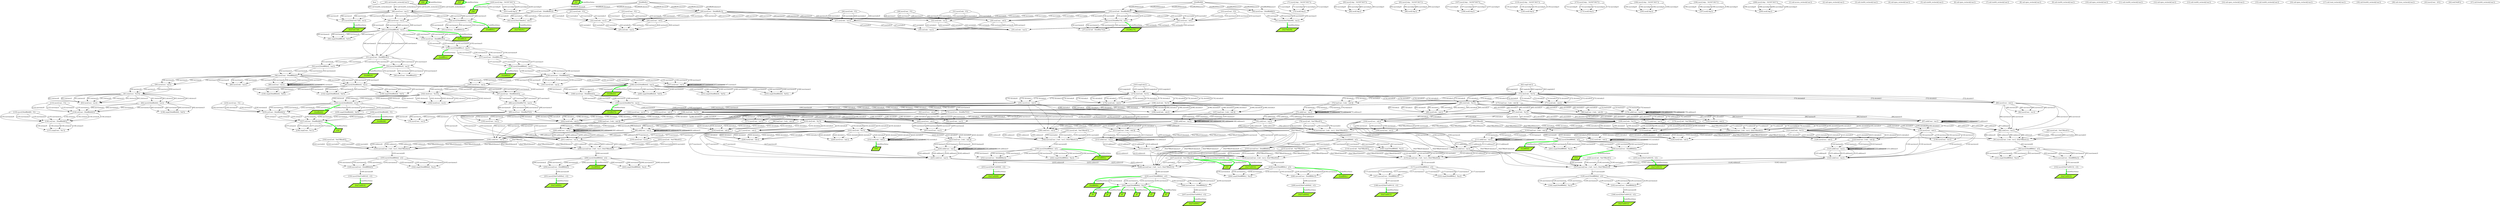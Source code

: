 digraph {
	R [label=Root]
	EAX [label=EAX]
	ECX [label=ECX]
	EDI [label=EDI]
	EDX [label=EDX]
	EBX [label=EBX]
	ESP [label=ESP]
	EBP [label=EBP]
	ESI [label=ESI]
	EDI [label=EDI]
		"[0xbfffef68]" -> "[19] mov" [label="[0xbfffef68](mem)0"]
		"[0xbfffef68]" -> "[19] mov" [label="[0xbfffef68](mem)1"]
		"[0xbfffef68]" -> "[19] mov" [label="[0xbfffef68](mem)2"]
		"[0xbfffef68]" -> "[19] mov" [label="[0xbfffef68](mem)3"]
		"[0xbfffef6c]" -> "[20] mov" [label="[0xbfffef6c](mem)0"]
		"[0xbfffef6c]" -> "[20] mov" [label="[0xbfffef6c](mem)1"]
		"[0xbfffef6c]" -> "[20] mov" [label="[0xbfffef6c](mem)2"]
		"[0xbfffef6c]" -> "[20] mov" [label="[0xbfffef6c](mem)3"]
		"[21] mov" -> "[22] xor" [label="[21] mov(edx)0"]
		"[21] mov" -> "[22] xor" [label="[21] mov(edx)1"]
		"[21] mov" -> "[22] xor" [label="[21] mov(edx)2"]
		"[21] mov" -> "[22] xor" [label="[21] mov(edx)3"]
		"[20] mov" -> "[22] xor" [label="[20] mov(ecx)0"]
		"[20] mov" -> "[22] xor" [label="[20] mov(ecx)1"]
		"[20] mov" -> "[22] xor" [label="[20] mov(ecx)2"]
		"[20] mov" -> "[22] xor" [label="[20] mov(ecx)3"]
		"[23] mov" -> "[24] xor" [label="[23] mov(eax)0"]
		"[23] mov" -> "[24] xor" [label="[23] mov(eax)1"]
		"[23] mov" -> "[24] xor" [label="[23] mov(eax)2"]
		"[23] mov" -> "[24] xor" [label="[23] mov(eax)3"]
		"[19] mov" -> "[24] xor" [label="[19] mov(edi)0"]
		"[19] mov" -> "[24] xor" [label="[19] mov(edi)1"]
		"[19] mov" -> "[24] xor" [label="[19] mov(edi)2"]
		"[19] mov" -> "[24] xor" [label="[19] mov(edi)3"]
		"[22] xor" -> "[25] or" [label="[22] xor(edx)0"]
		"[22] xor" -> "[25] or" [label="[22] xor(edx)1"]
		"[22] xor" -> "[25] or" [label="[22] xor(edx)2"]
		"[22] xor" -> "[25] or" [label="[22] xor(edx)3"]
		"[24] xor" -> "[25] or" [label="[24] xor(eax)0"]
		"[24] xor" -> "[25] or" [label="[24] xor(eax)1"]
		"[24] xor" -> "[25] or" [label="[24] xor(eax)2"]
		"[24] xor" -> "[25] or" [label="[24] xor(eax)3"]
		"[26] mov" -> "[27] xor" [label="[26] mov(edx)0"]
		"[26] mov" -> "[27] xor" [label="[26] mov(edx)1"]
		"[26] mov" -> "[27] xor" [label="[26] mov(edx)2"]
		"[26] mov" -> "[27] xor" [label="[26] mov(edx)3"]
		"[20] mov" -> "[27] xor" [label="[20] mov(ecx)0"]
		"[20] mov" -> "[27] xor" [label="[20] mov(ecx)1"]
		"[20] mov" -> "[27] xor" [label="[20] mov(ecx)2"]
		"[20] mov" -> "[27] xor" [label="[20] mov(ecx)3"]
		"[28] mov" -> "[29] xor" [label="[28] mov(eax)0"]
		"[28] mov" -> "[29] xor" [label="[28] mov(eax)1"]
		"[28] mov" -> "[29] xor" [label="[28] mov(eax)2"]
		"[28] mov" -> "[29] xor" [label="[28] mov(eax)3"]
		"[19] mov" -> "[29] xor" [label="[19] mov(edi)0"]
		"[19] mov" -> "[29] xor" [label="[19] mov(edi)1"]
		"[19] mov" -> "[29] xor" [label="[19] mov(edi)2"]
		"[19] mov" -> "[29] xor" [label="[19] mov(edi)3"]
		"[27] xor" -> "[30] or" [label="[27] xor(edx)0"]
		"[27] xor" -> "[30] or" [label="[27] xor(edx)1"]
		"[27] xor" -> "[30] or" [label="[27] xor(edx)2"]
		"[27] xor" -> "[30] or" [label="[27] xor(edx)3"]
		"[29] xor" -> "[30] or" [label="[29] xor(eax)0"]
		"[29] xor" -> "[30] or" [label="[29] xor(eax)1"]
		"[29] xor" -> "[30] or" [label="[29] xor(eax)2"]
		"[29] xor" -> "[30] or" [label="[29] xor(eax)3"]
		"[31] mov" -> "[32] xor" [label="[31] mov(edx)0"]
		"[31] mov" -> "[32] xor" [label="[31] mov(edx)1"]
		"[31] mov" -> "[32] xor" [label="[31] mov(edx)2"]
		"[31] mov" -> "[32] xor" [label="[31] mov(edx)3"]
		"[20] mov" -> "[32] xor" [label="[20] mov(ecx)0"]
		"[20] mov" -> "[32] xor" [label="[20] mov(ecx)1"]
		"[20] mov" -> "[32] xor" [label="[20] mov(ecx)2"]
		"[20] mov" -> "[32] xor" [label="[20] mov(ecx)3"]
		"[33] mov" -> "[34] xor" [label="[33] mov(eax)0"]
		"[33] mov" -> "[34] xor" [label="[33] mov(eax)1"]
		"[33] mov" -> "[34] xor" [label="[33] mov(eax)2"]
		"[33] mov" -> "[34] xor" [label="[33] mov(eax)3"]
		"[19] mov" -> "[34] xor" [label="[19] mov(edi)0"]
		"[19] mov" -> "[34] xor" [label="[19] mov(edi)1"]
		"[19] mov" -> "[34] xor" [label="[19] mov(edi)2"]
		"[19] mov" -> "[34] xor" [label="[19] mov(edi)3"]
		"[32] xor" -> "[35] or" [label="[32] xor(edx)0"]
		"[32] xor" -> "[35] or" [label="[32] xor(edx)1"]
		"[32] xor" -> "[35] or" [label="[32] xor(edx)2"]
		"[32] xor" -> "[35] or" [label="[32] xor(edx)3"]
		"[34] xor" -> "[35] or" [label="[34] xor(eax)0"]
		"[34] xor" -> "[35] or" [label="[34] xor(eax)1"]
		"[34] xor" -> "[35] or" [label="[34] xor(eax)2"]
		"[34] xor" -> "[35] or" [label="[34] xor(eax)3"]
		"[19] mov" -> "[36] mov" [label="[19] mov(edi)0"]
		"[19] mov" -> "[36] mov" [label="[19] mov(edi)1"]
		"[19] mov" -> "[36] mov" [label="[19] mov(edi)2"]
		"[19] mov" -> "[36] mov" [label="[19] mov(edi)3"]
		"[36] mov" -> "[37] mov" [label="[36] mov(mem)0"]
		"[36] mov" -> "[37] mov" [label="[36] mov(mem)1"]
		"[36] mov" -> "[37] mov" [label="[36] mov(mem)2"]
		"[36] mov" -> "[37] mov" [label="[36] mov(mem)3"]
		"[0xbfffef68]" -> "[39] mov" [label="[0xbfffef68](mem)0"]
		"[0xbfffef68]" -> "[39] mov" [label="[0xbfffef68](mem)1"]
		"[0xbfffef68]" -> "[39] mov" [label="[0xbfffef68](mem)2"]
		"[0xbfffef68]" -> "[39] mov" [label="[0xbfffef68](mem)3"]
		"[0xbfffef6c]" -> "[40] mov" [label="[0xbfffef6c](mem)0"]
		"[0xbfffef6c]" -> "[40] mov" [label="[0xbfffef6c](mem)1"]
		"[0xbfffef6c]" -> "[40] mov" [label="[0xbfffef6c](mem)2"]
		"[0xbfffef6c]" -> "[40] mov" [label="[0xbfffef6c](mem)3"]
		"[39] mov" -> "[41] mov" [label="[39] mov(eax)0"]
		"[39] mov" -> "[41] mov" [label="[39] mov(eax)1"]
		"[39] mov" -> "[41] mov" [label="[39] mov(eax)2"]
		"[39] mov" -> "[41] mov" [label="[39] mov(eax)3"]
		"[40] mov" -> "[42] mov" [label="[40] mov(edx)0"]
		"[40] mov" -> "[42] mov" [label="[40] mov(edx)1"]
		"[40] mov" -> "[42] mov" [label="[40] mov(edx)2"]
		"[40] mov" -> "[42] mov" [label="[40] mov(edx)3"]
		"[45] call-fstat64_recheck" -> "[46] mov" [label="[45] call-fstat64_recheck(eax)0"]
		"[45] call-fstat64_recheck" -> "[46] mov" [label="[45] call-fstat64_recheck(eax)1"]
		"[45] call-fstat64_recheck" -> "[46] mov" [label="[45] call-fstat64_recheck(eax)2"]
		"[45] call-fstat64_recheck" -> "[46] mov" [label="[45] call-fstat64_recheck(eax)3"]
		"[46] mov" -> "[47] mov" [label="[46] mov(ecx)0"]
		"[46] mov" -> "[47] mov" [label="[46] mov(ecx)1"]
		"[46] mov" -> "[47] mov" [label="[46] mov(ecx)2"]
		"[46] mov" -> "[47] mov" [label="[46] mov(ecx)3"]
		"[46] mov" -> "[48] mov" [label="[46] mov(ecx)0"]
		"[46] mov" -> "[48] mov" [label="[46] mov(ecx)1"]
		"[46] mov" -> "[48] mov" [label="[46] mov(ecx)2"]
		"[46] mov" -> "[48] mov" [label="[46] mov(ecx)3"]
		"[48] mov" -> "[49] mov" [label="[48] mov(eax)0"]
		"[48] mov" -> "[49] mov" [label="[48] mov(eax)1"]
		"[48] mov" -> "[49] mov" [label="[48] mov(eax)2"]
		"[48] mov" -> "[49] mov" [label="[48] mov(eax)3"]
		"[49] mov" -> "[50] cmp" [label="[49] mov(mem)0"]
		"[49] mov" -> "[50] cmp" [label="[49] mov(mem)1"]
		"[49] mov" -> "[50] cmp" [label="[49] mov(mem)2"]
		"[49] mov" -> "[50] cmp" [label="[49] mov(mem)3"]
		"[49] mov" -> "[51] mov" [label="[49] mov(mem)0"]
		"[49] mov" -> "[51] mov" [label="[49] mov(mem)1"]
		"[49] mov" -> "[51] mov" [label="[49] mov(mem)2"]
		"[49] mov" -> "[51] mov" [label="[49] mov(mem)3"]
		"[51] mov" -> "[52] mov" [label="[51] mov(eax)0"]
		"[51] mov" -> "[52] mov" [label="[51] mov(eax)1"]
		"[51] mov" -> "[52] mov" [label="[51] mov(eax)2"]
		"[51] mov" -> "[52] mov" [label="[51] mov(eax)3"]
		"[51] mov" -> "[53] mov" [label="[51] mov(eax)0"]
		"[51] mov" -> "[53] mov" [label="[51] mov(eax)1"]
		"[51] mov" -> "[53] mov" [label="[51] mov(eax)2"]
		"[51] mov" -> "[53] mov" [label="[51] mov(eax)3"]
		"[46] mov" -> "[54] mov" [label="[46] mov(ecx)0"]
		"[46] mov" -> "[54] mov" [label="[46] mov(ecx)1"]
		"[46] mov" -> "[54] mov" [label="[46] mov(ecx)2"]
		"[46] mov" -> "[54] mov" [label="[46] mov(ecx)3"]
		"[54] mov" -> "[55] mov" [label="[54] mov(mem)0"]
		"[54] mov" -> "[55] mov" [label="[54] mov(mem)1"]
		"[54] mov" -> "[55] mov" [label="[54] mov(mem)2"]
		"[54] mov" -> "[55] mov" [label="[54] mov(mem)3"]
		"[53] mov" -> "[56] mov" [label="[53] mov(mem)0"]
		"[53] mov" -> "[56] mov" [label="[53] mov(mem)1"]
		"[53] mov" -> "[56] mov" [label="[53] mov(mem)2"]
		"[53] mov" -> "[56] mov" [label="[53] mov(mem)3"]
		"[52] mov" -> "[58] mov" [label="[52] mov(mem)0"]
		"[52] mov" -> "[58] mov" [label="[52] mov(mem)1"]
		"[52] mov" -> "[58] mov" [label="[52] mov(mem)2"]
		"[52] mov" -> "[58] mov" [label="[52] mov(mem)3"]
		"[58] mov" -> "[59] mov" [label="[58] mov(eax)0"]
		"[58] mov" -> "[59] mov" [label="[58] mov(eax)1"]
		"[58] mov" -> "[59] mov" [label="[58] mov(eax)2"]
		"[58] mov" -> "[59] mov" [label="[58] mov(eax)3"]
		"[58] mov" -> "[60] mov" [label="[58] mov(eax)0"]
		"[58] mov" -> "[60] mov" [label="[58] mov(eax)1"]
		"[58] mov" -> "[60] mov" [label="[58] mov(eax)2"]
		"[58] mov" -> "[60] mov" [label="[58] mov(eax)3"]
		"[59] mov" -> "[61] shr" [label="[59] mov(ecx)0"]
		"[59] mov" -> "[61] shr" [label="[59] mov(ecx)1"]
		"[59] mov" -> "[61] shr" [label="[59] mov(ecx)2"]
		"[59] mov" -> "[61] shr" [label="[59] mov(ecx)3"]
		"[61] shr" -> "[63] test" [label="[61] shr(ecx)0"]
		"[61] shr" -> "[63] test" [label="[61] shr(ecx)1"]
		"[61] shr" -> "[63] test" [label="[61] shr(ecx)2"]
		"[61] shr" -> "[63] test" [label="[61] shr(ecx)3"]
		"[61] shr" -> "[63] test" [label="[61] shr(ecx)0"]
		"[61] shr" -> "[63] test" [label="[61] shr(ecx)1"]
		"[61] shr" -> "[63] test" [label="[61] shr(ecx)2"]
		"[61] shr" -> "[63] test" [label="[61] shr(ecx)3"]
		"[61] shr" -> "[64] mov" [label="[61] shr(ecx)0"]
		"[61] shr" -> "[64] mov" [label="[61] shr(ecx)1"]
		"[61] shr" -> "[64] mov" [label="[61] shr(ecx)2"]
		"[61] shr" -> "[64] mov" [label="[61] shr(ecx)3"]
		"[58] mov" -> "[65] mov" [label="[58] mov(eax)0"]
		"[58] mov" -> "[65] mov" [label="[58] mov(eax)1"]
		"[58] mov" -> "[65] mov" [label="[58] mov(eax)2"]
		"[58] mov" -> "[65] mov" [label="[58] mov(eax)3"]
		"[58] mov" -> "[66] xor" [label="[58] mov(eax)0"]
		"[58] mov" -> "[66] xor" [label="[58] mov(eax)1"]
		"[58] mov" -> "[66] xor" [label="[58] mov(eax)2"]
		"[58] mov" -> "[66] xor" [label="[58] mov(eax)3"]
		"[66] xor" -> "[66] xor" [label="[66] xor(eax)0"]
		"[66] xor" -> "[66] xor" [label="[66] xor(eax)1"]
		"[66] xor" -> "[66] xor" [label="[66] xor(eax)2"]
		"[66] xor" -> "[66] xor" [label="[66] xor(eax)3"]
		"[65] mov" -> "[67] mov" [label="[65] mov(mem)0"]
		"[65] mov" -> "[67] mov" [label="[65] mov(mem)1"]
		"[65] mov" -> "[67] mov" [label="[65] mov(mem)2"]
		"[65] mov" -> "[67] mov" [label="[65] mov(mem)3"]
		"[67] mov" -> "[68] mov" [label="[67] mov(eax)0"]
		"[67] mov" -> "[68] mov" [label="[67] mov(eax)1"]
		"[67] mov" -> "[68] mov" [label="[67] mov(eax)2"]
		"[67] mov" -> "[68] mov" [label="[67] mov(eax)3"]
		"[68] mov" -> "[69] mov" [label="[68] mov(mem)0"]
		"[68] mov" -> "[69] mov" [label="[68] mov(mem)1"]
		"[68] mov" -> "[69] mov" [label="[68] mov(mem)2"]
		"[68] mov" -> "[69] mov" [label="[68] mov(mem)3"]
		"[69] mov" -> "[70] mov" [label="[69] mov(ecx)0"]
		"[69] mov" -> "[70] mov" [label="[69] mov(ecx)1"]
		"[69] mov" -> "[70] mov" [label="[69] mov(ecx)2"]
		"[69] mov" -> "[70] mov" [label="[69] mov(ecx)3"]
		"[71] mov" -> "[72] mul" [label="[71] mov(ebp)0"]
		"[71] mov" -> "[72] mul" [label="[71] mov(ebp)1"]
		"[71] mov" -> "[72] mul" [label="[71] mov(ebp)2"]
		"[71] mov" -> "[72] mul" [label="[71] mov(ebp)3"]
		"[62] neg" -> "[73] shr" [label="[62] neg(edx)0"]
		"[62] neg" -> "[73] shr" [label="[62] neg(edx)1"]
		"[62] neg" -> "[73] shr" [label="[62] neg(edx)2"]
		"[62] neg" -> "[73] shr" [label="[62] neg(edx)3"]
		"[73] shr" -> "[74] lea" [label="[73] shr(edx)0"]
		"[73] shr" -> "[74] lea" [label="[73] shr(edx)1"]
		"[73] shr" -> "[74] lea" [label="[73] shr(edx)2"]
		"[73] shr" -> "[74] lea" [label="[73] shr(edx)3"]
		"[74] lea" -> "[75] add" [label="[74] lea(eax)0"]
		"[74] lea" -> "[75] add" [label="[74] lea(eax)1"]
		"[74] lea" -> "[75] add" [label="[74] lea(eax)2"]
		"[74] lea" -> "[75] add" [label="[74] lea(eax)3"]
		"[75] add" -> "[75] add" [label="[75] add(eax)0"]
		"[75] add" -> "[75] add" [label="[75] add(eax)1"]
		"[75] add" -> "[75] add" [label="[75] add(eax)2"]
		"[75] add" -> "[75] add" [label="[75] add(eax)3"]
		"[69] mov" -> "[76] sub" [label="[69] mov(ecx)0"]
		"[69] mov" -> "[76] sub" [label="[69] mov(ecx)1"]
		"[69] mov" -> "[76] sub" [label="[69] mov(ecx)2"]
		"[69] mov" -> "[76] sub" [label="[69] mov(ecx)3"]
		"[75] add" -> "[76] sub" [label="[75] add(eax)0"]
		"[75] add" -> "[76] sub" [label="[75] add(eax)1"]
		"[75] add" -> "[76] sub" [label="[75] add(eax)2"]
		"[75] add" -> "[76] sub" [label="[75] add(eax)3"]
		"[73] shr" -> "[77] test" [label="[73] shr(edx)0"]
		"[73] shr" -> "[77] test" [label="[73] shr(edx)1"]
		"[73] shr" -> "[77] test" [label="[73] shr(edx)2"]
		"[73] shr" -> "[77] test" [label="[73] shr(edx)3"]
		"[73] shr" -> "[77] test" [label="[73] shr(edx)0"]
		"[73] shr" -> "[77] test" [label="[73] shr(edx)1"]
		"[73] shr" -> "[77] test" [label="[73] shr(edx)2"]
		"[73] shr" -> "[77] test" [label="[73] shr(edx)3"]
		"[0xb7f8be46]" -> "[79] movzx" [label="[0xb7f8be46](mem)0"]
		"[0xb7f8be46]" -> "[79] movzx" [label="[0xb7f8be46](mem)1"]
		"[0xb7f8be46]" -> "[79] movzx" [label="[0xb7f8be46](mem)2"]
		"[0xb7f8be46]" -> "[79] movzx" [label="[0xb7f8be46](mem)3"]
		"[76] sub" -> "[79] movzx" [label="[76] sub(ecx)0"]
		"[76] sub" -> "[79] movzx" [label="[76] sub(ecx)1"]
		"[76] sub" -> "[79] movzx" [label="[76] sub(ecx)2"]
		"[76] sub" -> "[79] movzx" [label="[76] sub(ecx)3"]
		"[78] mov" -> "[79] movzx" [label="[78] mov(edi)0"]
		"[78] mov" -> "[79] movzx" [label="[78] mov(edi)1"]
		"[78] mov" -> "[79] movzx" [label="[78] mov(edi)2"]
		"[78] mov" -> "[79] movzx" [label="[78] mov(edi)3"]
		"[73] shr" -> "[80] mov" [label="[73] shr(edx)0"]
		"[73] shr" -> "[80] mov" [label="[73] shr(edx)1"]
		"[73] shr" -> "[80] mov" [label="[73] shr(edx)2"]
		"[73] shr" -> "[80] mov" [label="[73] shr(edx)3"]
		"[79] movzx" -> "[81] mov" [label="[79] movzx(al)0"]
		"[80] mov" -> "[82] mov" [label="[80] mov(ecx)0"]
		"[80] mov" -> "[82] mov" [label="[80] mov(ecx)1"]
		"[80] mov" -> "[82] mov" [label="[80] mov(ecx)2"]
		"[80] mov" -> "[82] mov" [label="[80] mov(ecx)3"]
		"[83] mov" -> "[84] mul" [label="[83] mov(ebp)0"]
		"[83] mov" -> "[84] mul" [label="[83] mov(ebp)1"]
		"[83] mov" -> "[84] mul" [label="[83] mov(ebp)2"]
		"[83] mov" -> "[84] mul" [label="[83] mov(ebp)3"]
		"[73] shr" -> "[85] shr" [label="[73] shr(edx)0"]
		"[73] shr" -> "[85] shr" [label="[73] shr(edx)1"]
		"[73] shr" -> "[85] shr" [label="[73] shr(edx)2"]
		"[73] shr" -> "[85] shr" [label="[73] shr(edx)3"]
		"[85] shr" -> "[86] lea" [label="[85] shr(edx)0"]
		"[85] shr" -> "[86] lea" [label="[85] shr(edx)1"]
		"[85] shr" -> "[86] lea" [label="[85] shr(edx)2"]
		"[85] shr" -> "[86] lea" [label="[85] shr(edx)3"]
		"[86] lea" -> "[87] add" [label="[86] lea(eax)0"]
		"[86] lea" -> "[87] add" [label="[86] lea(eax)1"]
		"[86] lea" -> "[87] add" [label="[86] lea(eax)2"]
		"[86] lea" -> "[87] add" [label="[86] lea(eax)3"]
		"[87] add" -> "[87] add" [label="[87] add(eax)0"]
		"[87] add" -> "[87] add" [label="[87] add(eax)1"]
		"[87] add" -> "[87] add" [label="[87] add(eax)2"]
		"[87] add" -> "[87] add" [label="[87] add(eax)3"]
		"[80] mov" -> "[88] sub" [label="[80] mov(ecx)0"]
		"[80] mov" -> "[88] sub" [label="[80] mov(ecx)1"]
		"[80] mov" -> "[88] sub" [label="[80] mov(ecx)2"]
		"[80] mov" -> "[88] sub" [label="[80] mov(ecx)3"]
		"[87] add" -> "[88] sub" [label="[87] add(eax)0"]
		"[87] add" -> "[88] sub" [label="[87] add(eax)1"]
		"[87] add" -> "[88] sub" [label="[87] add(eax)2"]
		"[87] add" -> "[88] sub" [label="[87] add(eax)3"]
		"[85] shr" -> "[89] test" [label="[85] shr(edx)0"]
		"[85] shr" -> "[89] test" [label="[85] shr(edx)1"]
		"[85] shr" -> "[89] test" [label="[85] shr(edx)2"]
		"[85] shr" -> "[89] test" [label="[85] shr(edx)3"]
		"[85] shr" -> "[89] test" [label="[85] shr(edx)0"]
		"[85] shr" -> "[89] test" [label="[85] shr(edx)1"]
		"[85] shr" -> "[89] test" [label="[85] shr(edx)2"]
		"[85] shr" -> "[89] test" [label="[85] shr(edx)3"]
		"[0xb7f8be41]" -> "[91] movzx" [label="[0xb7f8be41](mem)0"]
		"[0xb7f8be41]" -> "[91] movzx" [label="[0xb7f8be41](mem)1"]
		"[0xb7f8be41]" -> "[91] movzx" [label="[0xb7f8be41](mem)2"]
		"[0xb7f8be41]" -> "[91] movzx" [label="[0xb7f8be41](mem)3"]
		"[88] sub" -> "[91] movzx" [label="[88] sub(ecx)0"]
		"[88] sub" -> "[91] movzx" [label="[88] sub(ecx)1"]
		"[88] sub" -> "[91] movzx" [label="[88] sub(ecx)2"]
		"[88] sub" -> "[91] movzx" [label="[88] sub(ecx)3"]
		"[90] mov" -> "[91] movzx" [label="[90] mov(edi)0"]
		"[90] mov" -> "[91] movzx" [label="[90] mov(edi)1"]
		"[90] mov" -> "[91] movzx" [label="[90] mov(edi)2"]
		"[90] mov" -> "[91] movzx" [label="[90] mov(edi)3"]
		"[85] shr" -> "[92] mov" [label="[85] shr(edx)0"]
		"[85] shr" -> "[92] mov" [label="[85] shr(edx)1"]
		"[85] shr" -> "[92] mov" [label="[85] shr(edx)2"]
		"[85] shr" -> "[92] mov" [label="[85] shr(edx)3"]
		"[91] movzx" -> "[93] mov" [label="[91] movzx(al)0"]
		"[92] mov" -> "[94] mov" [label="[92] mov(ecx)0"]
		"[92] mov" -> "[94] mov" [label="[92] mov(ecx)1"]
		"[92] mov" -> "[94] mov" [label="[92] mov(ecx)2"]
		"[92] mov" -> "[94] mov" [label="[92] mov(ecx)3"]
		"[95] mov" -> "[96] mul" [label="[95] mov(ebp)0"]
		"[95] mov" -> "[96] mul" [label="[95] mov(ebp)1"]
		"[95] mov" -> "[96] mul" [label="[95] mov(ebp)2"]
		"[95] mov" -> "[96] mul" [label="[95] mov(ebp)3"]
		"[85] shr" -> "[97] shr" [label="[85] shr(edx)0"]
		"[85] shr" -> "[97] shr" [label="[85] shr(edx)1"]
		"[85] shr" -> "[97] shr" [label="[85] shr(edx)2"]
		"[85] shr" -> "[97] shr" [label="[85] shr(edx)3"]
		"[97] shr" -> "[98] lea" [label="[97] shr(edx)0"]
		"[97] shr" -> "[98] lea" [label="[97] shr(edx)1"]
		"[97] shr" -> "[98] lea" [label="[97] shr(edx)2"]
		"[97] shr" -> "[98] lea" [label="[97] shr(edx)3"]
		"[98] lea" -> "[99] add" [label="[98] lea(eax)0"]
		"[98] lea" -> "[99] add" [label="[98] lea(eax)1"]
		"[98] lea" -> "[99] add" [label="[98] lea(eax)2"]
		"[98] lea" -> "[99] add" [label="[98] lea(eax)3"]
		"[99] add" -> "[99] add" [label="[99] add(eax)0"]
		"[99] add" -> "[99] add" [label="[99] add(eax)1"]
		"[99] add" -> "[99] add" [label="[99] add(eax)2"]
		"[99] add" -> "[99] add" [label="[99] add(eax)3"]
		"[92] mov" -> "[100] sub" [label="[92] mov(ecx)0"]
		"[92] mov" -> "[100] sub" [label="[92] mov(ecx)1"]
		"[92] mov" -> "[100] sub" [label="[92] mov(ecx)2"]
		"[92] mov" -> "[100] sub" [label="[92] mov(ecx)3"]
		"[99] add" -> "[100] sub" [label="[99] add(eax)0"]
		"[99] add" -> "[100] sub" [label="[99] add(eax)1"]
		"[99] add" -> "[100] sub" [label="[99] add(eax)2"]
		"[99] add" -> "[100] sub" [label="[99] add(eax)3"]
		"[97] shr" -> "[101] test" [label="[97] shr(edx)0"]
		"[97] shr" -> "[101] test" [label="[97] shr(edx)1"]
		"[97] shr" -> "[101] test" [label="[97] shr(edx)2"]
		"[97] shr" -> "[101] test" [label="[97] shr(edx)3"]
		"[97] shr" -> "[101] test" [label="[97] shr(edx)0"]
		"[97] shr" -> "[101] test" [label="[97] shr(edx)1"]
		"[97] shr" -> "[101] test" [label="[97] shr(edx)2"]
		"[97] shr" -> "[101] test" [label="[97] shr(edx)3"]
		"[0xb7f8be42]" -> "[103] movzx" [label="[0xb7f8be42](mem)0"]
		"[0xb7f8be42]" -> "[103] movzx" [label="[0xb7f8be42](mem)1"]
		"[0xb7f8be42]" -> "[103] movzx" [label="[0xb7f8be42](mem)2"]
		"[0xb7f8be42]" -> "[103] movzx" [label="[0xb7f8be42](mem)3"]
		"[100] sub" -> "[103] movzx" [label="[100] sub(ecx)0"]
		"[100] sub" -> "[103] movzx" [label="[100] sub(ecx)1"]
		"[100] sub" -> "[103] movzx" [label="[100] sub(ecx)2"]
		"[100] sub" -> "[103] movzx" [label="[100] sub(ecx)3"]
		"[102] mov" -> "[103] movzx" [label="[102] mov(edi)0"]
		"[102] mov" -> "[103] movzx" [label="[102] mov(edi)1"]
		"[102] mov" -> "[103] movzx" [label="[102] mov(edi)2"]
		"[102] mov" -> "[103] movzx" [label="[102] mov(edi)3"]
		"[97] shr" -> "[104] mov" [label="[97] shr(edx)0"]
		"[97] shr" -> "[104] mov" [label="[97] shr(edx)1"]
		"[97] shr" -> "[104] mov" [label="[97] shr(edx)2"]
		"[97] shr" -> "[104] mov" [label="[97] shr(edx)3"]
		"[103] movzx" -> "[105] mov" [label="[103] movzx(al)0"]
		"[104] mov" -> "[106] mov" [label="[104] mov(ecx)0"]
		"[104] mov" -> "[106] mov" [label="[104] mov(ecx)1"]
		"[104] mov" -> "[106] mov" [label="[104] mov(ecx)2"]
		"[104] mov" -> "[106] mov" [label="[104] mov(ecx)3"]
		"[107] mov" -> "[108] mul" [label="[107] mov(ebp)0"]
		"[107] mov" -> "[108] mul" [label="[107] mov(ebp)1"]
		"[107] mov" -> "[108] mul" [label="[107] mov(ebp)2"]
		"[107] mov" -> "[108] mul" [label="[107] mov(ebp)3"]
		"[97] shr" -> "[109] shr" [label="[97] shr(edx)0"]
		"[97] shr" -> "[109] shr" [label="[97] shr(edx)1"]
		"[97] shr" -> "[109] shr" [label="[97] shr(edx)2"]
		"[97] shr" -> "[109] shr" [label="[97] shr(edx)3"]
		"[109] shr" -> "[110] lea" [label="[109] shr(edx)0"]
		"[109] shr" -> "[110] lea" [label="[109] shr(edx)1"]
		"[109] shr" -> "[110] lea" [label="[109] shr(edx)2"]
		"[109] shr" -> "[110] lea" [label="[109] shr(edx)3"]
		"[110] lea" -> "[111] add" [label="[110] lea(eax)0"]
		"[110] lea" -> "[111] add" [label="[110] lea(eax)1"]
		"[110] lea" -> "[111] add" [label="[110] lea(eax)2"]
		"[110] lea" -> "[111] add" [label="[110] lea(eax)3"]
		"[111] add" -> "[111] add" [label="[111] add(eax)0"]
		"[111] add" -> "[111] add" [label="[111] add(eax)1"]
		"[111] add" -> "[111] add" [label="[111] add(eax)2"]
		"[111] add" -> "[111] add" [label="[111] add(eax)3"]
		"[104] mov" -> "[112] sub" [label="[104] mov(ecx)0"]
		"[104] mov" -> "[112] sub" [label="[104] mov(ecx)1"]
		"[104] mov" -> "[112] sub" [label="[104] mov(ecx)2"]
		"[104] mov" -> "[112] sub" [label="[104] mov(ecx)3"]
		"[111] add" -> "[112] sub" [label="[111] add(eax)0"]
		"[111] add" -> "[112] sub" [label="[111] add(eax)1"]
		"[111] add" -> "[112] sub" [label="[111] add(eax)2"]
		"[111] add" -> "[112] sub" [label="[111] add(eax)3"]
		"[109] shr" -> "[113] test" [label="[109] shr(edx)0"]
		"[109] shr" -> "[113] test" [label="[109] shr(edx)1"]
		"[109] shr" -> "[113] test" [label="[109] shr(edx)2"]
		"[109] shr" -> "[113] test" [label="[109] shr(edx)3"]
		"[109] shr" -> "[113] test" [label="[109] shr(edx)0"]
		"[109] shr" -> "[113] test" [label="[109] shr(edx)1"]
		"[109] shr" -> "[113] test" [label="[109] shr(edx)2"]
		"[109] shr" -> "[113] test" [label="[109] shr(edx)3"]
		"[0xb7f8be45]" -> "[115] movzx" [label="[0xb7f8be45](mem)0"]
		"[0xb7f8be45]" -> "[115] movzx" [label="[0xb7f8be45](mem)1"]
		"[0xb7f8be45]" -> "[115] movzx" [label="[0xb7f8be45](mem)2"]
		"[0xb7f8be45]" -> "[115] movzx" [label="[0xb7f8be45](mem)3"]
		"[112] sub" -> "[115] movzx" [label="[112] sub(ecx)0"]
		"[112] sub" -> "[115] movzx" [label="[112] sub(ecx)1"]
		"[112] sub" -> "[115] movzx" [label="[112] sub(ecx)2"]
		"[112] sub" -> "[115] movzx" [label="[112] sub(ecx)3"]
		"[114] mov" -> "[115] movzx" [label="[114] mov(edi)0"]
		"[114] mov" -> "[115] movzx" [label="[114] mov(edi)1"]
		"[114] mov" -> "[115] movzx" [label="[114] mov(edi)2"]
		"[114] mov" -> "[115] movzx" [label="[114] mov(edi)3"]
		"[109] shr" -> "[116] mov" [label="[109] shr(edx)0"]
		"[109] shr" -> "[116] mov" [label="[109] shr(edx)1"]
		"[109] shr" -> "[116] mov" [label="[109] shr(edx)2"]
		"[109] shr" -> "[116] mov" [label="[109] shr(edx)3"]
		"[115] movzx" -> "[117] mov" [label="[115] movzx(al)0"]
		"[116] mov" -> "[118] mov" [label="[116] mov(ecx)0"]
		"[116] mov" -> "[118] mov" [label="[116] mov(ecx)1"]
		"[116] mov" -> "[118] mov" [label="[116] mov(ecx)2"]
		"[116] mov" -> "[118] mov" [label="[116] mov(ecx)3"]
		"[119] mov" -> "[120] mul" [label="[119] mov(ebp)0"]
		"[119] mov" -> "[120] mul" [label="[119] mov(ebp)1"]
		"[119] mov" -> "[120] mul" [label="[119] mov(ebp)2"]
		"[119] mov" -> "[120] mul" [label="[119] mov(ebp)3"]
		"[109] shr" -> "[121] shr" [label="[109] shr(edx)0"]
		"[109] shr" -> "[121] shr" [label="[109] shr(edx)1"]
		"[109] shr" -> "[121] shr" [label="[109] shr(edx)2"]
		"[109] shr" -> "[121] shr" [label="[109] shr(edx)3"]
		"[121] shr" -> "[122] lea" [label="[121] shr(edx)0"]
		"[121] shr" -> "[122] lea" [label="[121] shr(edx)1"]
		"[121] shr" -> "[122] lea" [label="[121] shr(edx)2"]
		"[121] shr" -> "[122] lea" [label="[121] shr(edx)3"]
		"[122] lea" -> "[123] add" [label="[122] lea(eax)0"]
		"[122] lea" -> "[123] add" [label="[122] lea(eax)1"]
		"[122] lea" -> "[123] add" [label="[122] lea(eax)2"]
		"[122] lea" -> "[123] add" [label="[122] lea(eax)3"]
		"[123] add" -> "[123] add" [label="[123] add(eax)0"]
		"[123] add" -> "[123] add" [label="[123] add(eax)1"]
		"[123] add" -> "[123] add" [label="[123] add(eax)2"]
		"[123] add" -> "[123] add" [label="[123] add(eax)3"]
		"[116] mov" -> "[124] sub" [label="[116] mov(ecx)0"]
		"[116] mov" -> "[124] sub" [label="[116] mov(ecx)1"]
		"[116] mov" -> "[124] sub" [label="[116] mov(ecx)2"]
		"[116] mov" -> "[124] sub" [label="[116] mov(ecx)3"]
		"[123] add" -> "[124] sub" [label="[123] add(eax)0"]
		"[123] add" -> "[124] sub" [label="[123] add(eax)1"]
		"[123] add" -> "[124] sub" [label="[123] add(eax)2"]
		"[123] add" -> "[124] sub" [label="[123] add(eax)3"]
		"[121] shr" -> "[125] test" [label="[121] shr(edx)0"]
		"[121] shr" -> "[125] test" [label="[121] shr(edx)1"]
		"[121] shr" -> "[125] test" [label="[121] shr(edx)2"]
		"[121] shr" -> "[125] test" [label="[121] shr(edx)3"]
		"[121] shr" -> "[125] test" [label="[121] shr(edx)0"]
		"[121] shr" -> "[125] test" [label="[121] shr(edx)1"]
		"[121] shr" -> "[125] test" [label="[121] shr(edx)2"]
		"[121] shr" -> "[125] test" [label="[121] shr(edx)3"]
		"[0xb7f8be41]" -> "[127] movzx" [label="[0xb7f8be41](mem)0"]
		"[0xb7f8be41]" -> "[127] movzx" [label="[0xb7f8be41](mem)1"]
		"[0xb7f8be41]" -> "[127] movzx" [label="[0xb7f8be41](mem)2"]
		"[0xb7f8be41]" -> "[127] movzx" [label="[0xb7f8be41](mem)3"]
		"[124] sub" -> "[127] movzx" [label="[124] sub(ecx)0"]
		"[124] sub" -> "[127] movzx" [label="[124] sub(ecx)1"]
		"[124] sub" -> "[127] movzx" [label="[124] sub(ecx)2"]
		"[124] sub" -> "[127] movzx" [label="[124] sub(ecx)3"]
		"[126] mov" -> "[127] movzx" [label="[126] mov(edi)0"]
		"[126] mov" -> "[127] movzx" [label="[126] mov(edi)1"]
		"[126] mov" -> "[127] movzx" [label="[126] mov(edi)2"]
		"[126] mov" -> "[127] movzx" [label="[126] mov(edi)3"]
		"[121] shr" -> "[128] mov" [label="[121] shr(edx)0"]
		"[121] shr" -> "[128] mov" [label="[121] shr(edx)1"]
		"[121] shr" -> "[128] mov" [label="[121] shr(edx)2"]
		"[121] shr" -> "[128] mov" [label="[121] shr(edx)3"]
		"[127] movzx" -> "[129] mov" [label="[127] movzx(al)0"]
		"[65] mov" -> "[130] cmp" [label="[65] mov(mem)0"]
		"[65] mov" -> "[130] cmp" [label="[65] mov(mem)1"]
		"[65] mov" -> "[130] cmp" [label="[65] mov(mem)2"]
		"[65] mov" -> "[130] cmp" [label="[65] mov(mem)3"]
		"[121] shr" -> "[131] xor" [label="[121] shr(edx)0"]
		"[121] shr" -> "[131] xor" [label="[121] shr(edx)1"]
		"[121] shr" -> "[131] xor" [label="[121] shr(edx)2"]
		"[121] shr" -> "[131] xor" [label="[121] shr(edx)3"]
		"[131] xor" -> "[131] xor" [label="[131] xor(edx)0"]
		"[131] xor" -> "[131] xor" [label="[131] xor(edx)1"]
		"[131] xor" -> "[131] xor" [label="[131] xor(edx)2"]
		"[131] xor" -> "[131] xor" [label="[131] xor(edx)3"]
		"[65] mov" -> "[132] cmp" [label="[65] mov(mem)0"]
		"[65] mov" -> "[132] cmp" [label="[65] mov(mem)1"]
		"[65] mov" -> "[132] cmp" [label="[65] mov(mem)2"]
		"[65] mov" -> "[132] cmp" [label="[65] mov(mem)3"]
		"[133] mov" -> "[134] or" [label="[133] mov(eax)0"]
		"[133] mov" -> "[134] or" [label="[133] mov(eax)1"]
		"[133] mov" -> "[134] or" [label="[133] mov(eax)2"]
		"[133] mov" -> "[134] or" [label="[133] mov(eax)3"]
		"[64] mov" -> "[134] or" [label="[64] mov(mem)0"]
		"[64] mov" -> "[134] or" [label="[64] mov(mem)1"]
		"[64] mov" -> "[134] or" [label="[64] mov(mem)2"]
		"[64] mov" -> "[134] or" [label="[64] mov(mem)3"]
		"[134] or" -> "[136] or" [label="[134] or(eax)0"]
		"[134] or" -> "[136] or" [label="[134] or(eax)1"]
		"[134] or" -> "[136] or" [label="[134] or(eax)2"]
		"[134] or" -> "[136] or" [label="[134] or(eax)3"]
		"[135] mov" -> "[136] or" [label="[135] mov(mem)0"]
		"[135] mov" -> "[136] or" [label="[135] mov(mem)1"]
		"[135] mov" -> "[136] or" [label="[135] mov(mem)2"]
		"[135] mov" -> "[136] or" [label="[135] mov(mem)3"]
		"[136] or" -> "[137] cmp" [label="[136] or(eax)0"]
		"[136] or" -> "[137] cmp" [label="[136] or(eax)1"]
		"[136] or" -> "[137] cmp" [label="[136] or(eax)2"]
		"[136] or" -> "[137] cmp" [label="[136] or(eax)3"]
		"[64] mov" -> "[138] cmp" [label="[64] mov(mem)0"]
		"[64] mov" -> "[138] cmp" [label="[64] mov(mem)1"]
		"[64] mov" -> "[138] cmp" [label="[64] mov(mem)2"]
		"[64] mov" -> "[138] cmp" [label="[64] mov(mem)3"]
		"[65] mov" -> "[139] cmp" [label="[65] mov(mem)0"]
		"[65] mov" -> "[139] cmp" [label="[65] mov(mem)1"]
		"[65] mov" -> "[139] cmp" [label="[65] mov(mem)2"]
		"[65] mov" -> "[139] cmp" [label="[65] mov(mem)3"]
		"[81] mov" -> "[140] cmp" [label="[81] mov(mem)0"]
		"[81] mov" -> "[140] cmp" [label="[81] mov(mem)1"]
		"[81] mov" -> "[140] cmp" [label="[81] mov(mem)2"]
		"[81] mov" -> "[140] cmp" [label="[81] mov(mem)3"]
		"[93] mov" -> "[141] cmp" [label="[93] mov(mem)0"]
		"[93] mov" -> "[141] cmp" [label="[93] mov(mem)1"]
		"[93] mov" -> "[141] cmp" [label="[93] mov(mem)2"]
		"[93] mov" -> "[141] cmp" [label="[93] mov(mem)3"]
		"[105] mov" -> "[142] cmp" [label="[105] mov(mem)0"]
		"[105] mov" -> "[142] cmp" [label="[105] mov(mem)1"]
		"[105] mov" -> "[142] cmp" [label="[105] mov(mem)2"]
		"[105] mov" -> "[142] cmp" [label="[105] mov(mem)3"]
		"[117] mov" -> "[143] cmp" [label="[117] mov(mem)0"]
		"[117] mov" -> "[143] cmp" [label="[117] mov(mem)1"]
		"[117] mov" -> "[143] cmp" [label="[117] mov(mem)2"]
		"[117] mov" -> "[143] cmp" [label="[117] mov(mem)3"]
		"[129] mov" -> "[144] cmp" [label="[129] mov(mem)0"]
		"[129] mov" -> "[144] cmp" [label="[129] mov(mem)1"]
		"[129] mov" -> "[144] cmp" [label="[129] mov(mem)2"]
		"[129] mov" -> "[144] cmp" [label="[129] mov(mem)3"]
		"[129] mov" -> "[145] movzx" [label="[129] mov(mem)0"]
		"[129] mov" -> "[145] movzx" [label="[129] mov(mem)1"]
		"[129] mov" -> "[145] movzx" [label="[129] mov(mem)2"]
		"[129] mov" -> "[145] movzx" [label="[129] mov(mem)3"]
		"[145] movzx" -> "[146] mov" [label="[145] movzx(cl)0"]
		"[117] mov" -> "[147] movzx" [label="[117] mov(mem)0"]
		"[117] mov" -> "[147] movzx" [label="[117] mov(mem)1"]
		"[117] mov" -> "[147] movzx" [label="[117] mov(mem)2"]
		"[117] mov" -> "[147] movzx" [label="[117] mov(mem)3"]
		"[147] movzx" -> "[148] mov" [label="[147] movzx(cl)0"]
		"[105] mov" -> "[149] movzx" [label="[105] mov(mem)0"]
		"[105] mov" -> "[149] movzx" [label="[105] mov(mem)1"]
		"[105] mov" -> "[149] movzx" [label="[105] mov(mem)2"]
		"[105] mov" -> "[149] movzx" [label="[105] mov(mem)3"]
		"[149] movzx" -> "[150] mov" [label="[149] movzx(cl)0"]
		"[93] mov" -> "[151] movzx" [label="[93] mov(mem)0"]
		"[93] mov" -> "[151] movzx" [label="[93] mov(mem)1"]
		"[93] mov" -> "[151] movzx" [label="[93] mov(mem)2"]
		"[93] mov" -> "[151] movzx" [label="[93] mov(mem)3"]
		"[151] movzx" -> "[152] mov" [label="[151] movzx(cl)0"]
		"[81] mov" -> "[153] movzx" [label="[81] mov(mem)0"]
		"[81] mov" -> "[153] movzx" [label="[81] mov(mem)1"]
		"[81] mov" -> "[153] movzx" [label="[81] mov(mem)2"]
		"[81] mov" -> "[153] movzx" [label="[81] mov(mem)3"]
		"[153] movzx" -> "[154] mov" [label="[153] movzx(cl)0"]
		"[49] mov" -> "[155] mov" [label="[49] mov(mem)0"]
		"[49] mov" -> "[155] mov" [label="[49] mov(mem)1"]
		"[49] mov" -> "[155] mov" [label="[49] mov(mem)2"]
		"[49] mov" -> "[155] mov" [label="[49] mov(mem)3"]
		"[155] mov" -> "[156] mov" [label="[155] mov(eax)0"]
		"[155] mov" -> "[156] mov" [label="[155] mov(eax)1"]
		"[155] mov" -> "[156] mov" [label="[155] mov(eax)2"]
		"[155] mov" -> "[156] mov" [label="[155] mov(eax)3"]
		"[156] mov" -> "[157] mov" [label="[156] mov(mem)0"]
		"[156] mov" -> "[157] mov" [label="[156] mov(mem)1"]
		"[156] mov" -> "[157] mov" [label="[156] mov(mem)2"]
		"[156] mov" -> "[157] mov" [label="[156] mov(mem)3"]
		"[157] mov" -> "[158] mov" [label="[157] mov(eax)0"]
		"[157] mov" -> "[158] mov" [label="[157] mov(eax)1"]
		"[157] mov" -> "[158] mov" [label="[157] mov(eax)2"]
		"[157] mov" -> "[158] mov" [label="[157] mov(eax)3"]
		"[158] mov" -> "[159] mov" [label="[158] mov(mem)0"]
		"[158] mov" -> "[159] mov" [label="[158] mov(mem)1"]
		"[158] mov" -> "[159] mov" [label="[158] mov(mem)2"]
		"[158] mov" -> "[159] mov" [label="[158] mov(mem)3"]
		"[159] mov" -> "[160] mov" [label="[159] mov(eax)0"]
		"[159] mov" -> "[160] mov" [label="[159] mov(eax)1"]
		"[159] mov" -> "[160] mov" [label="[159] mov(eax)2"]
		"[159] mov" -> "[160] mov" [label="[159] mov(eax)3"]
		"[159] mov" -> "[161] mov" [label="[159] mov(eax)0"]
		"[159] mov" -> "[161] mov" [label="[159] mov(eax)1"]
		"[159] mov" -> "[161] mov" [label="[159] mov(eax)2"]
		"[159] mov" -> "[161] mov" [label="[159] mov(eax)3"]
		"[160] mov" -> "[162] shr" [label="[160] mov(ecx)0"]
		"[160] mov" -> "[162] shr" [label="[160] mov(ecx)1"]
		"[160] mov" -> "[162] shr" [label="[160] mov(ecx)2"]
		"[160] mov" -> "[162] shr" [label="[160] mov(ecx)3"]
		"[162] shr" -> "[164] test" [label="[162] shr(ecx)0"]
		"[162] shr" -> "[164] test" [label="[162] shr(ecx)1"]
		"[162] shr" -> "[164] test" [label="[162] shr(ecx)2"]
		"[162] shr" -> "[164] test" [label="[162] shr(ecx)3"]
		"[162] shr" -> "[164] test" [label="[162] shr(ecx)0"]
		"[162] shr" -> "[164] test" [label="[162] shr(ecx)1"]
		"[162] shr" -> "[164] test" [label="[162] shr(ecx)2"]
		"[162] shr" -> "[164] test" [label="[162] shr(ecx)3"]
		"[162] shr" -> "[165] mov" [label="[162] shr(ecx)0"]
		"[162] shr" -> "[165] mov" [label="[162] shr(ecx)1"]
		"[162] shr" -> "[165] mov" [label="[162] shr(ecx)2"]
		"[162] shr" -> "[165] mov" [label="[162] shr(ecx)3"]
		"[159] mov" -> "[166] mov" [label="[159] mov(eax)0"]
		"[159] mov" -> "[166] mov" [label="[159] mov(eax)1"]
		"[159] mov" -> "[166] mov" [label="[159] mov(eax)2"]
		"[159] mov" -> "[166] mov" [label="[159] mov(eax)3"]
		"[159] mov" -> "[167] xor" [label="[159] mov(eax)0"]
		"[159] mov" -> "[167] xor" [label="[159] mov(eax)1"]
		"[159] mov" -> "[167] xor" [label="[159] mov(eax)2"]
		"[159] mov" -> "[167] xor" [label="[159] mov(eax)3"]
		"[167] xor" -> "[167] xor" [label="[167] xor(eax)0"]
		"[167] xor" -> "[167] xor" [label="[167] xor(eax)1"]
		"[167] xor" -> "[167] xor" [label="[167] xor(eax)2"]
		"[167] xor" -> "[167] xor" [label="[167] xor(eax)3"]
		"[166] mov" -> "[168] mov" [label="[166] mov(mem)0"]
		"[166] mov" -> "[168] mov" [label="[166] mov(mem)1"]
		"[166] mov" -> "[168] mov" [label="[166] mov(mem)2"]
		"[166] mov" -> "[168] mov" [label="[166] mov(mem)3"]
		"[168] mov" -> "[169] mov" [label="[168] mov(eax)0"]
		"[168] mov" -> "[169] mov" [label="[168] mov(eax)1"]
		"[168] mov" -> "[169] mov" [label="[168] mov(eax)2"]
		"[168] mov" -> "[169] mov" [label="[168] mov(eax)3"]
		"[169] mov" -> "[170] mov" [label="[169] mov(mem)0"]
		"[169] mov" -> "[170] mov" [label="[169] mov(mem)1"]
		"[169] mov" -> "[170] mov" [label="[169] mov(mem)2"]
		"[169] mov" -> "[170] mov" [label="[169] mov(mem)3"]
		"[170] mov" -> "[171] mov" [label="[170] mov(ecx)0"]
		"[170] mov" -> "[171] mov" [label="[170] mov(ecx)1"]
		"[170] mov" -> "[171] mov" [label="[170] mov(ecx)2"]
		"[170] mov" -> "[171] mov" [label="[170] mov(ecx)3"]
		"[172] mov" -> "[173] mul" [label="[172] mov(ebp)0"]
		"[172] mov" -> "[173] mul" [label="[172] mov(ebp)1"]
		"[172] mov" -> "[173] mul" [label="[172] mov(ebp)2"]
		"[172] mov" -> "[173] mul" [label="[172] mov(ebp)3"]
		"[163] neg" -> "[174] shr" [label="[163] neg(edx)0"]
		"[163] neg" -> "[174] shr" [label="[163] neg(edx)1"]
		"[163] neg" -> "[174] shr" [label="[163] neg(edx)2"]
		"[163] neg" -> "[174] shr" [label="[163] neg(edx)3"]
		"[174] shr" -> "[175] lea" [label="[174] shr(edx)0"]
		"[174] shr" -> "[175] lea" [label="[174] shr(edx)1"]
		"[174] shr" -> "[175] lea" [label="[174] shr(edx)2"]
		"[174] shr" -> "[175] lea" [label="[174] shr(edx)3"]
		"[175] lea" -> "[176] add" [label="[175] lea(eax)0"]
		"[175] lea" -> "[176] add" [label="[175] lea(eax)1"]
		"[175] lea" -> "[176] add" [label="[175] lea(eax)2"]
		"[175] lea" -> "[176] add" [label="[175] lea(eax)3"]
		"[176] add" -> "[176] add" [label="[176] add(eax)0"]
		"[176] add" -> "[176] add" [label="[176] add(eax)1"]
		"[176] add" -> "[176] add" [label="[176] add(eax)2"]
		"[176] add" -> "[176] add" [label="[176] add(eax)3"]
		"[170] mov" -> "[177] sub" [label="[170] mov(ecx)0"]
		"[170] mov" -> "[177] sub" [label="[170] mov(ecx)1"]
		"[170] mov" -> "[177] sub" [label="[170] mov(ecx)2"]
		"[170] mov" -> "[177] sub" [label="[170] mov(ecx)3"]
		"[176] add" -> "[177] sub" [label="[176] add(eax)0"]
		"[176] add" -> "[177] sub" [label="[176] add(eax)1"]
		"[176] add" -> "[177] sub" [label="[176] add(eax)2"]
		"[176] add" -> "[177] sub" [label="[176] add(eax)3"]
		"[174] shr" -> "[178] test" [label="[174] shr(edx)0"]
		"[174] shr" -> "[178] test" [label="[174] shr(edx)1"]
		"[174] shr" -> "[178] test" [label="[174] shr(edx)2"]
		"[174] shr" -> "[178] test" [label="[174] shr(edx)3"]
		"[174] shr" -> "[178] test" [label="[174] shr(edx)0"]
		"[174] shr" -> "[178] test" [label="[174] shr(edx)1"]
		"[174] shr" -> "[178] test" [label="[174] shr(edx)2"]
		"[174] shr" -> "[178] test" [label="[174] shr(edx)3"]
		"[0xb7f8be46]" -> "[180] movzx" [label="[0xb7f8be46](mem)0"]
		"[0xb7f8be46]" -> "[180] movzx" [label="[0xb7f8be46](mem)1"]
		"[0xb7f8be46]" -> "[180] movzx" [label="[0xb7f8be46](mem)2"]
		"[0xb7f8be46]" -> "[180] movzx" [label="[0xb7f8be46](mem)3"]
		"[177] sub" -> "[180] movzx" [label="[177] sub(ecx)0"]
		"[177] sub" -> "[180] movzx" [label="[177] sub(ecx)1"]
		"[177] sub" -> "[180] movzx" [label="[177] sub(ecx)2"]
		"[177] sub" -> "[180] movzx" [label="[177] sub(ecx)3"]
		"[179] mov" -> "[180] movzx" [label="[179] mov(edi)0"]
		"[179] mov" -> "[180] movzx" [label="[179] mov(edi)1"]
		"[179] mov" -> "[180] movzx" [label="[179] mov(edi)2"]
		"[179] mov" -> "[180] movzx" [label="[179] mov(edi)3"]
		"[174] shr" -> "[181] mov" [label="[174] shr(edx)0"]
		"[174] shr" -> "[181] mov" [label="[174] shr(edx)1"]
		"[174] shr" -> "[181] mov" [label="[174] shr(edx)2"]
		"[174] shr" -> "[181] mov" [label="[174] shr(edx)3"]
		"[180] movzx" -> "[182] mov" [label="[180] movzx(al)0"]
		"[181] mov" -> "[183] mov" [label="[181] mov(ecx)0"]
		"[181] mov" -> "[183] mov" [label="[181] mov(ecx)1"]
		"[181] mov" -> "[183] mov" [label="[181] mov(ecx)2"]
		"[181] mov" -> "[183] mov" [label="[181] mov(ecx)3"]
		"[184] mov" -> "[185] mul" [label="[184] mov(ebp)0"]
		"[184] mov" -> "[185] mul" [label="[184] mov(ebp)1"]
		"[184] mov" -> "[185] mul" [label="[184] mov(ebp)2"]
		"[184] mov" -> "[185] mul" [label="[184] mov(ebp)3"]
		"[174] shr" -> "[186] shr" [label="[174] shr(edx)0"]
		"[174] shr" -> "[186] shr" [label="[174] shr(edx)1"]
		"[174] shr" -> "[186] shr" [label="[174] shr(edx)2"]
		"[174] shr" -> "[186] shr" [label="[174] shr(edx)3"]
		"[186] shr" -> "[187] lea" [label="[186] shr(edx)0"]
		"[186] shr" -> "[187] lea" [label="[186] shr(edx)1"]
		"[186] shr" -> "[187] lea" [label="[186] shr(edx)2"]
		"[186] shr" -> "[187] lea" [label="[186] shr(edx)3"]
		"[187] lea" -> "[188] add" [label="[187] lea(eax)0"]
		"[187] lea" -> "[188] add" [label="[187] lea(eax)1"]
		"[187] lea" -> "[188] add" [label="[187] lea(eax)2"]
		"[187] lea" -> "[188] add" [label="[187] lea(eax)3"]
		"[188] add" -> "[188] add" [label="[188] add(eax)0"]
		"[188] add" -> "[188] add" [label="[188] add(eax)1"]
		"[188] add" -> "[188] add" [label="[188] add(eax)2"]
		"[188] add" -> "[188] add" [label="[188] add(eax)3"]
		"[181] mov" -> "[189] sub" [label="[181] mov(ecx)0"]
		"[181] mov" -> "[189] sub" [label="[181] mov(ecx)1"]
		"[181] mov" -> "[189] sub" [label="[181] mov(ecx)2"]
		"[181] mov" -> "[189] sub" [label="[181] mov(ecx)3"]
		"[188] add" -> "[189] sub" [label="[188] add(eax)0"]
		"[188] add" -> "[189] sub" [label="[188] add(eax)1"]
		"[188] add" -> "[189] sub" [label="[188] add(eax)2"]
		"[188] add" -> "[189] sub" [label="[188] add(eax)3"]
		"[186] shr" -> "[190] test" [label="[186] shr(edx)0"]
		"[186] shr" -> "[190] test" [label="[186] shr(edx)1"]
		"[186] shr" -> "[190] test" [label="[186] shr(edx)2"]
		"[186] shr" -> "[190] test" [label="[186] shr(edx)3"]
		"[186] shr" -> "[190] test" [label="[186] shr(edx)0"]
		"[186] shr" -> "[190] test" [label="[186] shr(edx)1"]
		"[186] shr" -> "[190] test" [label="[186] shr(edx)2"]
		"[186] shr" -> "[190] test" [label="[186] shr(edx)3"]
		"[0xb7f8be41]" -> "[192] movzx" [label="[0xb7f8be41](mem)0"]
		"[0xb7f8be41]" -> "[192] movzx" [label="[0xb7f8be41](mem)1"]
		"[0xb7f8be41]" -> "[192] movzx" [label="[0xb7f8be41](mem)2"]
		"[0xb7f8be41]" -> "[192] movzx" [label="[0xb7f8be41](mem)3"]
		"[189] sub" -> "[192] movzx" [label="[189] sub(ecx)0"]
		"[189] sub" -> "[192] movzx" [label="[189] sub(ecx)1"]
		"[189] sub" -> "[192] movzx" [label="[189] sub(ecx)2"]
		"[189] sub" -> "[192] movzx" [label="[189] sub(ecx)3"]
		"[191] mov" -> "[192] movzx" [label="[191] mov(edi)0"]
		"[191] mov" -> "[192] movzx" [label="[191] mov(edi)1"]
		"[191] mov" -> "[192] movzx" [label="[191] mov(edi)2"]
		"[191] mov" -> "[192] movzx" [label="[191] mov(edi)3"]
		"[186] shr" -> "[193] mov" [label="[186] shr(edx)0"]
		"[186] shr" -> "[193] mov" [label="[186] shr(edx)1"]
		"[186] shr" -> "[193] mov" [label="[186] shr(edx)2"]
		"[186] shr" -> "[193] mov" [label="[186] shr(edx)3"]
		"[192] movzx" -> "[194] mov" [label="[192] movzx(al)0"]
		"[193] mov" -> "[195] mov" [label="[193] mov(ecx)0"]
		"[193] mov" -> "[195] mov" [label="[193] mov(ecx)1"]
		"[193] mov" -> "[195] mov" [label="[193] mov(ecx)2"]
		"[193] mov" -> "[195] mov" [label="[193] mov(ecx)3"]
		"[196] mov" -> "[197] mul" [label="[196] mov(ebp)0"]
		"[196] mov" -> "[197] mul" [label="[196] mov(ebp)1"]
		"[196] mov" -> "[197] mul" [label="[196] mov(ebp)2"]
		"[196] mov" -> "[197] mul" [label="[196] mov(ebp)3"]
		"[186] shr" -> "[198] shr" [label="[186] shr(edx)0"]
		"[186] shr" -> "[198] shr" [label="[186] shr(edx)1"]
		"[186] shr" -> "[198] shr" [label="[186] shr(edx)2"]
		"[186] shr" -> "[198] shr" [label="[186] shr(edx)3"]
		"[198] shr" -> "[199] lea" [label="[198] shr(edx)0"]
		"[198] shr" -> "[199] lea" [label="[198] shr(edx)1"]
		"[198] shr" -> "[199] lea" [label="[198] shr(edx)2"]
		"[198] shr" -> "[199] lea" [label="[198] shr(edx)3"]
		"[199] lea" -> "[200] add" [label="[199] lea(eax)0"]
		"[199] lea" -> "[200] add" [label="[199] lea(eax)1"]
		"[199] lea" -> "[200] add" [label="[199] lea(eax)2"]
		"[199] lea" -> "[200] add" [label="[199] lea(eax)3"]
		"[200] add" -> "[200] add" [label="[200] add(eax)0"]
		"[200] add" -> "[200] add" [label="[200] add(eax)1"]
		"[200] add" -> "[200] add" [label="[200] add(eax)2"]
		"[200] add" -> "[200] add" [label="[200] add(eax)3"]
		"[193] mov" -> "[201] sub" [label="[193] mov(ecx)0"]
		"[193] mov" -> "[201] sub" [label="[193] mov(ecx)1"]
		"[193] mov" -> "[201] sub" [label="[193] mov(ecx)2"]
		"[193] mov" -> "[201] sub" [label="[193] mov(ecx)3"]
		"[200] add" -> "[201] sub" [label="[200] add(eax)0"]
		"[200] add" -> "[201] sub" [label="[200] add(eax)1"]
		"[200] add" -> "[201] sub" [label="[200] add(eax)2"]
		"[200] add" -> "[201] sub" [label="[200] add(eax)3"]
		"[198] shr" -> "[202] test" [label="[198] shr(edx)0"]
		"[198] shr" -> "[202] test" [label="[198] shr(edx)1"]
		"[198] shr" -> "[202] test" [label="[198] shr(edx)2"]
		"[198] shr" -> "[202] test" [label="[198] shr(edx)3"]
		"[198] shr" -> "[202] test" [label="[198] shr(edx)0"]
		"[198] shr" -> "[202] test" [label="[198] shr(edx)1"]
		"[198] shr" -> "[202] test" [label="[198] shr(edx)2"]
		"[198] shr" -> "[202] test" [label="[198] shr(edx)3"]
		"[0xb7f8be42]" -> "[204] movzx" [label="[0xb7f8be42](mem)0"]
		"[0xb7f8be42]" -> "[204] movzx" [label="[0xb7f8be42](mem)1"]
		"[0xb7f8be42]" -> "[204] movzx" [label="[0xb7f8be42](mem)2"]
		"[0xb7f8be42]" -> "[204] movzx" [label="[0xb7f8be42](mem)3"]
		"[201] sub" -> "[204] movzx" [label="[201] sub(ecx)0"]
		"[201] sub" -> "[204] movzx" [label="[201] sub(ecx)1"]
		"[201] sub" -> "[204] movzx" [label="[201] sub(ecx)2"]
		"[201] sub" -> "[204] movzx" [label="[201] sub(ecx)3"]
		"[203] mov" -> "[204] movzx" [label="[203] mov(edi)0"]
		"[203] mov" -> "[204] movzx" [label="[203] mov(edi)1"]
		"[203] mov" -> "[204] movzx" [label="[203] mov(edi)2"]
		"[203] mov" -> "[204] movzx" [label="[203] mov(edi)3"]
		"[198] shr" -> "[205] mov" [label="[198] shr(edx)0"]
		"[198] shr" -> "[205] mov" [label="[198] shr(edx)1"]
		"[198] shr" -> "[205] mov" [label="[198] shr(edx)2"]
		"[198] shr" -> "[205] mov" [label="[198] shr(edx)3"]
		"[204] movzx" -> "[206] mov" [label="[204] movzx(al)0"]
		"[205] mov" -> "[207] mov" [label="[205] mov(ecx)0"]
		"[205] mov" -> "[207] mov" [label="[205] mov(ecx)1"]
		"[205] mov" -> "[207] mov" [label="[205] mov(ecx)2"]
		"[205] mov" -> "[207] mov" [label="[205] mov(ecx)3"]
		"[208] mov" -> "[209] mul" [label="[208] mov(ebp)0"]
		"[208] mov" -> "[209] mul" [label="[208] mov(ebp)1"]
		"[208] mov" -> "[209] mul" [label="[208] mov(ebp)2"]
		"[208] mov" -> "[209] mul" [label="[208] mov(ebp)3"]
		"[198] shr" -> "[210] shr" [label="[198] shr(edx)0"]
		"[198] shr" -> "[210] shr" [label="[198] shr(edx)1"]
		"[198] shr" -> "[210] shr" [label="[198] shr(edx)2"]
		"[198] shr" -> "[210] shr" [label="[198] shr(edx)3"]
		"[210] shr" -> "[211] lea" [label="[210] shr(edx)0"]
		"[210] shr" -> "[211] lea" [label="[210] shr(edx)1"]
		"[210] shr" -> "[211] lea" [label="[210] shr(edx)2"]
		"[210] shr" -> "[211] lea" [label="[210] shr(edx)3"]
		"[211] lea" -> "[212] add" [label="[211] lea(eax)0"]
		"[211] lea" -> "[212] add" [label="[211] lea(eax)1"]
		"[211] lea" -> "[212] add" [label="[211] lea(eax)2"]
		"[211] lea" -> "[212] add" [label="[211] lea(eax)3"]
		"[212] add" -> "[212] add" [label="[212] add(eax)0"]
		"[212] add" -> "[212] add" [label="[212] add(eax)1"]
		"[212] add" -> "[212] add" [label="[212] add(eax)2"]
		"[212] add" -> "[212] add" [label="[212] add(eax)3"]
		"[205] mov" -> "[213] sub" [label="[205] mov(ecx)0"]
		"[205] mov" -> "[213] sub" [label="[205] mov(ecx)1"]
		"[205] mov" -> "[213] sub" [label="[205] mov(ecx)2"]
		"[205] mov" -> "[213] sub" [label="[205] mov(ecx)3"]
		"[212] add" -> "[213] sub" [label="[212] add(eax)0"]
		"[212] add" -> "[213] sub" [label="[212] add(eax)1"]
		"[212] add" -> "[213] sub" [label="[212] add(eax)2"]
		"[212] add" -> "[213] sub" [label="[212] add(eax)3"]
		"[210] shr" -> "[214] test" [label="[210] shr(edx)0"]
		"[210] shr" -> "[214] test" [label="[210] shr(edx)1"]
		"[210] shr" -> "[214] test" [label="[210] shr(edx)2"]
		"[210] shr" -> "[214] test" [label="[210] shr(edx)3"]
		"[210] shr" -> "[214] test" [label="[210] shr(edx)0"]
		"[210] shr" -> "[214] test" [label="[210] shr(edx)1"]
		"[210] shr" -> "[214] test" [label="[210] shr(edx)2"]
		"[210] shr" -> "[214] test" [label="[210] shr(edx)3"]
		"[0xb7f8be45]" -> "[216] movzx" [label="[0xb7f8be45](mem)0"]
		"[0xb7f8be45]" -> "[216] movzx" [label="[0xb7f8be45](mem)1"]
		"[0xb7f8be45]" -> "[216] movzx" [label="[0xb7f8be45](mem)2"]
		"[0xb7f8be45]" -> "[216] movzx" [label="[0xb7f8be45](mem)3"]
		"[213] sub" -> "[216] movzx" [label="[213] sub(ecx)0"]
		"[213] sub" -> "[216] movzx" [label="[213] sub(ecx)1"]
		"[213] sub" -> "[216] movzx" [label="[213] sub(ecx)2"]
		"[213] sub" -> "[216] movzx" [label="[213] sub(ecx)3"]
		"[215] mov" -> "[216] movzx" [label="[215] mov(edi)0"]
		"[215] mov" -> "[216] movzx" [label="[215] mov(edi)1"]
		"[215] mov" -> "[216] movzx" [label="[215] mov(edi)2"]
		"[215] mov" -> "[216] movzx" [label="[215] mov(edi)3"]
		"[210] shr" -> "[217] mov" [label="[210] shr(edx)0"]
		"[210] shr" -> "[217] mov" [label="[210] shr(edx)1"]
		"[210] shr" -> "[217] mov" [label="[210] shr(edx)2"]
		"[210] shr" -> "[217] mov" [label="[210] shr(edx)3"]
		"[216] movzx" -> "[218] mov" [label="[216] movzx(al)0"]
		"[217] mov" -> "[219] mov" [label="[217] mov(ecx)0"]
		"[217] mov" -> "[219] mov" [label="[217] mov(ecx)1"]
		"[217] mov" -> "[219] mov" [label="[217] mov(ecx)2"]
		"[217] mov" -> "[219] mov" [label="[217] mov(ecx)3"]
		"[220] mov" -> "[221] mul" [label="[220] mov(ebp)0"]
		"[220] mov" -> "[221] mul" [label="[220] mov(ebp)1"]
		"[220] mov" -> "[221] mul" [label="[220] mov(ebp)2"]
		"[220] mov" -> "[221] mul" [label="[220] mov(ebp)3"]
		"[210] shr" -> "[222] shr" [label="[210] shr(edx)0"]
		"[210] shr" -> "[222] shr" [label="[210] shr(edx)1"]
		"[210] shr" -> "[222] shr" [label="[210] shr(edx)2"]
		"[210] shr" -> "[222] shr" [label="[210] shr(edx)3"]
		"[222] shr" -> "[223] lea" [label="[222] shr(edx)0"]
		"[222] shr" -> "[223] lea" [label="[222] shr(edx)1"]
		"[222] shr" -> "[223] lea" [label="[222] shr(edx)2"]
		"[222] shr" -> "[223] lea" [label="[222] shr(edx)3"]
		"[223] lea" -> "[224] add" [label="[223] lea(eax)0"]
		"[223] lea" -> "[224] add" [label="[223] lea(eax)1"]
		"[223] lea" -> "[224] add" [label="[223] lea(eax)2"]
		"[223] lea" -> "[224] add" [label="[223] lea(eax)3"]
		"[224] add" -> "[224] add" [label="[224] add(eax)0"]
		"[224] add" -> "[224] add" [label="[224] add(eax)1"]
		"[224] add" -> "[224] add" [label="[224] add(eax)2"]
		"[224] add" -> "[224] add" [label="[224] add(eax)3"]
		"[217] mov" -> "[225] sub" [label="[217] mov(ecx)0"]
		"[217] mov" -> "[225] sub" [label="[217] mov(ecx)1"]
		"[217] mov" -> "[225] sub" [label="[217] mov(ecx)2"]
		"[217] mov" -> "[225] sub" [label="[217] mov(ecx)3"]
		"[224] add" -> "[225] sub" [label="[224] add(eax)0"]
		"[224] add" -> "[225] sub" [label="[224] add(eax)1"]
		"[224] add" -> "[225] sub" [label="[224] add(eax)2"]
		"[224] add" -> "[225] sub" [label="[224] add(eax)3"]
		"[222] shr" -> "[226] test" [label="[222] shr(edx)0"]
		"[222] shr" -> "[226] test" [label="[222] shr(edx)1"]
		"[222] shr" -> "[226] test" [label="[222] shr(edx)2"]
		"[222] shr" -> "[226] test" [label="[222] shr(edx)3"]
		"[222] shr" -> "[226] test" [label="[222] shr(edx)0"]
		"[222] shr" -> "[226] test" [label="[222] shr(edx)1"]
		"[222] shr" -> "[226] test" [label="[222] shr(edx)2"]
		"[222] shr" -> "[226] test" [label="[222] shr(edx)3"]
		"[0xb7f8be41]" -> "[228] movzx" [label="[0xb7f8be41](mem)0"]
		"[0xb7f8be41]" -> "[228] movzx" [label="[0xb7f8be41](mem)1"]
		"[0xb7f8be41]" -> "[228] movzx" [label="[0xb7f8be41](mem)2"]
		"[0xb7f8be41]" -> "[228] movzx" [label="[0xb7f8be41](mem)3"]
		"[225] sub" -> "[228] movzx" [label="[225] sub(ecx)0"]
		"[225] sub" -> "[228] movzx" [label="[225] sub(ecx)1"]
		"[225] sub" -> "[228] movzx" [label="[225] sub(ecx)2"]
		"[225] sub" -> "[228] movzx" [label="[225] sub(ecx)3"]
		"[227] mov" -> "[228] movzx" [label="[227] mov(edi)0"]
		"[227] mov" -> "[228] movzx" [label="[227] mov(edi)1"]
		"[227] mov" -> "[228] movzx" [label="[227] mov(edi)2"]
		"[227] mov" -> "[228] movzx" [label="[227] mov(edi)3"]
		"[222] shr" -> "[229] mov" [label="[222] shr(edx)0"]
		"[222] shr" -> "[229] mov" [label="[222] shr(edx)1"]
		"[222] shr" -> "[229] mov" [label="[222] shr(edx)2"]
		"[222] shr" -> "[229] mov" [label="[222] shr(edx)3"]
		"[228] movzx" -> "[230] mov" [label="[228] movzx(al)0"]
		"[166] mov" -> "[231] cmp" [label="[166] mov(mem)0"]
		"[166] mov" -> "[231] cmp" [label="[166] mov(mem)1"]
		"[166] mov" -> "[231] cmp" [label="[166] mov(mem)2"]
		"[166] mov" -> "[231] cmp" [label="[166] mov(mem)3"]
		"[222] shr" -> "[232] xor" [label="[222] shr(edx)0"]
		"[222] shr" -> "[232] xor" [label="[222] shr(edx)1"]
		"[222] shr" -> "[232] xor" [label="[222] shr(edx)2"]
		"[222] shr" -> "[232] xor" [label="[222] shr(edx)3"]
		"[232] xor" -> "[232] xor" [label="[232] xor(edx)0"]
		"[232] xor" -> "[232] xor" [label="[232] xor(edx)1"]
		"[232] xor" -> "[232] xor" [label="[232] xor(edx)2"]
		"[232] xor" -> "[232] xor" [label="[232] xor(edx)3"]
		"[166] mov" -> "[233] cmp" [label="[166] mov(mem)0"]
		"[166] mov" -> "[233] cmp" [label="[166] mov(mem)1"]
		"[166] mov" -> "[233] cmp" [label="[166] mov(mem)2"]
		"[166] mov" -> "[233] cmp" [label="[166] mov(mem)3"]
		"[234] mov" -> "[235] or" [label="[234] mov(eax)0"]
		"[234] mov" -> "[235] or" [label="[234] mov(eax)1"]
		"[234] mov" -> "[235] or" [label="[234] mov(eax)2"]
		"[234] mov" -> "[235] or" [label="[234] mov(eax)3"]
		"[165] mov" -> "[235] or" [label="[165] mov(mem)0"]
		"[165] mov" -> "[235] or" [label="[165] mov(mem)1"]
		"[165] mov" -> "[235] or" [label="[165] mov(mem)2"]
		"[165] mov" -> "[235] or" [label="[165] mov(mem)3"]
		"[235] or" -> "[237] or" [label="[235] or(eax)0"]
		"[235] or" -> "[237] or" [label="[235] or(eax)1"]
		"[235] or" -> "[237] or" [label="[235] or(eax)2"]
		"[235] or" -> "[237] or" [label="[235] or(eax)3"]
		"[236] mov" -> "[237] or" [label="[236] mov(mem)0"]
		"[236] mov" -> "[237] or" [label="[236] mov(mem)1"]
		"[236] mov" -> "[237] or" [label="[236] mov(mem)2"]
		"[236] mov" -> "[237] or" [label="[236] mov(mem)3"]
		"[237] or" -> "[238] cmp" [label="[237] or(eax)0"]
		"[237] or" -> "[238] cmp" [label="[237] or(eax)1"]
		"[237] or" -> "[238] cmp" [label="[237] or(eax)2"]
		"[237] or" -> "[238] cmp" [label="[237] or(eax)3"]
		"[165] mov" -> "[239] cmp" [label="[165] mov(mem)0"]
		"[165] mov" -> "[239] cmp" [label="[165] mov(mem)1"]
		"[165] mov" -> "[239] cmp" [label="[165] mov(mem)2"]
		"[165] mov" -> "[239] cmp" [label="[165] mov(mem)3"]
		"[166] mov" -> "[240] cmp" [label="[166] mov(mem)0"]
		"[166] mov" -> "[240] cmp" [label="[166] mov(mem)1"]
		"[166] mov" -> "[240] cmp" [label="[166] mov(mem)2"]
		"[166] mov" -> "[240] cmp" [label="[166] mov(mem)3"]
		"[182] mov" -> "[241] cmp" [label="[182] mov(mem)0"]
		"[182] mov" -> "[241] cmp" [label="[182] mov(mem)1"]
		"[182] mov" -> "[241] cmp" [label="[182] mov(mem)2"]
		"[182] mov" -> "[241] cmp" [label="[182] mov(mem)3"]
		"[194] mov" -> "[242] cmp" [label="[194] mov(mem)0"]
		"[194] mov" -> "[242] cmp" [label="[194] mov(mem)1"]
		"[194] mov" -> "[242] cmp" [label="[194] mov(mem)2"]
		"[194] mov" -> "[242] cmp" [label="[194] mov(mem)3"]
		"[206] mov" -> "[243] cmp" [label="[206] mov(mem)0"]
		"[206] mov" -> "[243] cmp" [label="[206] mov(mem)1"]
		"[206] mov" -> "[243] cmp" [label="[206] mov(mem)2"]
		"[206] mov" -> "[243] cmp" [label="[206] mov(mem)3"]
		"[218] mov" -> "[244] cmp" [label="[218] mov(mem)0"]
		"[218] mov" -> "[244] cmp" [label="[218] mov(mem)1"]
		"[218] mov" -> "[244] cmp" [label="[218] mov(mem)2"]
		"[218] mov" -> "[244] cmp" [label="[218] mov(mem)3"]
		"[230] mov" -> "[245] cmp" [label="[230] mov(mem)0"]
		"[230] mov" -> "[245] cmp" [label="[230] mov(mem)1"]
		"[230] mov" -> "[245] cmp" [label="[230] mov(mem)2"]
		"[230] mov" -> "[245] cmp" [label="[230] mov(mem)3"]
		"[230] mov" -> "[246] movzx" [label="[230] mov(mem)0"]
		"[230] mov" -> "[246] movzx" [label="[230] mov(mem)1"]
		"[230] mov" -> "[246] movzx" [label="[230] mov(mem)2"]
		"[230] mov" -> "[246] movzx" [label="[230] mov(mem)3"]
		"[246] movzx" -> "[247] mov" [label="[246] movzx(cl)0"]
		"[218] mov" -> "[248] movzx" [label="[218] mov(mem)0"]
		"[218] mov" -> "[248] movzx" [label="[218] mov(mem)1"]
		"[218] mov" -> "[248] movzx" [label="[218] mov(mem)2"]
		"[218] mov" -> "[248] movzx" [label="[218] mov(mem)3"]
		"[248] movzx" -> "[249] mov" [label="[248] movzx(cl)0"]
		"[206] mov" -> "[250] movzx" [label="[206] mov(mem)0"]
		"[206] mov" -> "[250] movzx" [label="[206] mov(mem)1"]
		"[206] mov" -> "[250] movzx" [label="[206] mov(mem)2"]
		"[206] mov" -> "[250] movzx" [label="[206] mov(mem)3"]
		"[250] movzx" -> "[251] mov" [label="[250] movzx(cl)0"]
		"[194] mov" -> "[252] movzx" [label="[194] mov(mem)0"]
		"[194] mov" -> "[252] movzx" [label="[194] mov(mem)1"]
		"[194] mov" -> "[252] movzx" [label="[194] mov(mem)2"]
		"[194] mov" -> "[252] movzx" [label="[194] mov(mem)3"]
		"[252] movzx" -> "[253] mov" [label="[252] movzx(cl)0"]
		"[182] mov" -> "[254] movzx" [label="[182] mov(mem)0"]
		"[182] mov" -> "[254] movzx" [label="[182] mov(mem)1"]
		"[182] mov" -> "[254] movzx" [label="[182] mov(mem)2"]
		"[182] mov" -> "[254] movzx" [label="[182] mov(mem)3"]
		"[254] movzx" -> "[255] mov" [label="[254] movzx(cl)0"]
	"[1] call-access_recheck" [label="[1] call-access_recheck(['eax'])"]
	"[2] call-open_recheck" [label="[2] call-open_recheck(['eax'])"]
	"[3] call-stat64_recheck" [label="[3] call-stat64_recheck(['eax'])"]
	"[4] call-open_recheck" [label="[4] call-open_recheck(['eax'])"]
	"[5] call-stat64_recheck" [label="[5] call-stat64_recheck(['eax'])"]
	"[6] call-open_recheck" [label="[6] call-open_recheck(['eax'])"]
	"[7] call-stat64_recheck" [label="[7] call-stat64_recheck(['eax'])"]
	"[8] call-open_recheck" [label="[8] call-open_recheck(['eax'])"]
	"[9] call-stat64_recheck" [label="[9] call-stat64_recheck(['eax'])"]
	"[10] call-open_recheck" [label="[10] call-open_recheck(['eax'])"]
	"[11] call-stat64_recheck" [label="[11] call-stat64_recheck(['eax'])"]
	"[12] call-open_recheck" [label="[12] call-open_recheck(['eax'])"]
	"[13] call-stat64_recheck" [label="[13] call-stat64_recheck(['eax'])"]
	"[14] call-open_recheck" [label="[14] call-open_recheck(['eax'])"]
	"[15] call-stat64_recheck" [label="[15] call-stat64_recheck(['eax'])"]
	"[16] call-open_recheck" [label="[16] call-open_recheck(['eax'])"]
	"[17] call-read_recheck" [label="[17] call-read_recheck(['eax'])"]
	"[18] call-fstat64_recheck" [label="[18] call-fstat64_recheck(['eax'])"]
	"[19] mov" [label="[19] mov(['edi', '[0xbfffef68]'])"]
	"[20] mov" [label="[20] mov(['ecx', '[0xbfffef6c]'])"]
	"[21] mov" [label="[21] mov(['edx', '0'])"]
	"[22] xor" [label="[22] xor(['edx', 'ecx'])"]
	"[23] mov" [label="[23] mov(['eax', '0'])"]
	"[24] xor" [label="[24] xor(['eax', 'edi'])"]
	"[25] or" [label="[25] or(['edx', 'eax'])"]
	"[26] mov" [label="[26] mov(['edx', '0'])"]
	"[27] xor" [label="[27] xor(['edx', 'ecx'])"]
	"[28] mov" [label="[28] mov(['eax', '0'])"]
	"[29] xor" [label="[29] xor(['eax', 'edi'])"]
	"[30] or" [label="[30] or(['edx', 'eax'])"]
	"[31] mov" [label="[31] mov(['edx', '0'])"]
	"[32] xor" [label="[32] xor(['edx', 'ecx'])"]
	"[33] mov" [label="[33] mov(['eax', '0'])"]
	"[34] xor" [label="[34] xor(['eax', 'edi'])"]
	"[35] or" [label="[35] or(['edx', 'eax'])"]
	"[36] mov" [label="[36] mov(['[0xbfffee74]', 'edi'])"]
	"[37] mov" [label="[37] mov(['edi', '[0xbfffee74]'])"]
	"[38] call-close_recheck" [label="[38] call-close_recheck(['eax'])"]
	"[39] mov" [label="[39] mov(['eax', '[0xbfffef68]'])"]
	"[40] mov" [label="[40] mov(['edx', '[0xbfffef6c]'])"]
	"[41] mov" [label="[41] mov(['[0xb7fdde98]', 'eax'])"]
	"[42] mov" [label="[42] mov(['[0xb7fdde9c]', 'edx'])"]
	"[43] mov" [label="[43] mov(['eax', '20'])"]
	"[44] int" [label="[44] int(['0x80'])"]
	"[45] call-fstat64_recheck" [label="[45] call-fstat64_recheck(['eax'])"]
	"[46] mov" [label="[46] mov(['ecx', 'eax'])"]
	"[47] mov" [label="[47] mov(['[0xb7e41728]', 'ecx'])"]
	"[48] mov" [label="[48] mov(['eax', 'ecx'])"]
	"[49] mov" [label="[49] mov(['[0xbffff4c8]', 'eax'])"]
	"[50] cmp" [label="[50] cmp(['[0xbffff4c8]', '0x0'])"]
	"[51] mov" [label="[51] mov(['eax', '[0xbffff4c8]'])"]
	"[52] mov" [label="[52] mov(['[0xbffff4b4]', 'eax'])"]
	"[53] mov" [label="[53] mov(['[0xbffff4a0]', 'eax'])"]
	"[54] mov" [label="[54] mov(['[0xbffff49c]', 'ecx'])"]
	"[55] mov" [label="[55] mov(['ecx', '[0xbffff49c]'])"]
	"[56] mov" [label="[56] mov(['eax', '[0xbffff4a0]'])"]
	"[57] call-fstat64_recheck" [label="[57] call-fstat64_recheck(['eax'])"]
	"[58] mov" [label="[58] mov(['eax', '[0xbffff4b4]'])"]
	"[59] mov" [label="[59] mov(['ecx', 'eax'])"]
	"[60] mov" [label="[60] mov(['edx', 'eax'])"]
	"[61] shr" [label="[61] shr(['ecx', '0x1f'])"]
	"[62] neg" [label="[62] neg(['edx'])"]
	"[63] test" [label="[63] test(['ecx', 'ecx'])"]
	"[64] mov" [label="[64] mov(['[0xbfffefd4]', 'ecx'])"]
	"[65] mov" [label="[65] mov(['[0xbfffefe4]', 'eax'])"]
	"[66] xor" [label="[66] xor(['eax', 'eax'])"]
	"[67] mov" [label="[67] mov(['eax', '[0xbfffefe4]'])"]
	"[68] mov" [label="[68] mov(['[0xbfffef70]', 'eax'])"]
	"[69] mov" [label="[69] mov(['ecx', '[0xbfffef70]'])"]
	"[70] mov" [label="[70] mov(['eax', 'ecx'])"]
	"[71] mov" [label="[71] mov(['ebp', '3435973837'])"]
	"[72] mul" [label="[72] mul(['ebp'])"]
	"[73] shr" [label="[73] shr(['edx', '0x3'])"]
	"[74] lea" [label="[74] lea(['eax', ['edx', 'edx']])"]
	"[75] add" [label="[75] add(['eax', 'eax'])"]
	"[76] sub" [label="[76] sub(['ecx', 'eax'])"]
	"[77] test" [label="[77] test(['edx', 'edx'])"]
	"[78] mov" [label="[78] mov(['edi', '0xb7f8be40'])"]
	"[79] movzx" [label="[79] movzx(['eax', ['edi', 'ecx'], '[0xb7f8be46]'])"]
	"[80] mov" [label="[80] mov(['ecx', 'edx'])"]
	"[81] mov" [label="[81] mov(['[0xbffff46f]', 'al'])"]
	"[82] mov" [label="[82] mov(['eax', 'ecx'])"]
	"[83] mov" [label="[83] mov(['ebp', '3435973837'])"]
	"[84] mul" [label="[84] mul(['ebp'])"]
	"[85] shr" [label="[85] shr(['edx', '0x3'])"]
	"[86] lea" [label="[86] lea(['eax', ['edx', 'edx']])"]
	"[87] add" [label="[87] add(['eax', 'eax'])"]
	"[88] sub" [label="[88] sub(['ecx', 'eax'])"]
	"[89] test" [label="[89] test(['edx', 'edx'])"]
	"[90] mov" [label="[90] mov(['edi', '0xb7f8be40'])"]
	"[91] movzx" [label="[91] movzx(['eax', ['edi', 'ecx'], '[0xb7f8be41]'])"]
	"[92] mov" [label="[92] mov(['ecx', 'edx'])"]
	"[93] mov" [label="[93] mov(['[0xbffff46e]', 'al'])"]
	"[94] mov" [label="[94] mov(['eax', 'ecx'])"]
	"[95] mov" [label="[95] mov(['ebp', '3435973837'])"]
	"[96] mul" [label="[96] mul(['ebp'])"]
	"[97] shr" [label="[97] shr(['edx', '0x3'])"]
	"[98] lea" [label="[98] lea(['eax', ['edx', 'edx']])"]
	"[99] add" [label="[99] add(['eax', 'eax'])"]
	"[100] sub" [label="[100] sub(['ecx', 'eax'])"]
	"[101] test" [label="[101] test(['edx', 'edx'])"]
	"[102] mov" [label="[102] mov(['edi', '0xb7f8be40'])"]
	"[103] movzx" [label="[103] movzx(['eax', ['edi', 'ecx'], '[0xb7f8be42]'])"]
	"[104] mov" [label="[104] mov(['ecx', 'edx'])"]
	"[105] mov" [label="[105] mov(['[0xbffff46d]', 'al'])"]
	"[106] mov" [label="[106] mov(['eax', 'ecx'])"]
	"[107] mov" [label="[107] mov(['ebp', '3435973837'])"]
	"[108] mul" [label="[108] mul(['ebp'])"]
	"[109] shr" [label="[109] shr(['edx', '0x3'])"]
	"[110] lea" [label="[110] lea(['eax', ['edx', 'edx']])"]
	"[111] add" [label="[111] add(['eax', 'eax'])"]
	"[112] sub" [label="[112] sub(['ecx', 'eax'])"]
	"[113] test" [label="[113] test(['edx', 'edx'])"]
	"[114] mov" [label="[114] mov(['edi', '0xb7f8be40'])"]
	"[115] movzx" [label="[115] movzx(['eax', ['edi', 'ecx'], '[0xb7f8be45]'])"]
	"[116] mov" [label="[116] mov(['ecx', 'edx'])"]
	"[117] mov" [label="[117] mov(['[0xbffff46c]', 'al'])"]
	"[118] mov" [label="[118] mov(['eax', 'ecx'])"]
	"[119] mov" [label="[119] mov(['ebp', '3435973837'])"]
	"[120] mul" [label="[120] mul(['ebp'])"]
	"[121] shr" [label="[121] shr(['edx', '0x3'])"]
	"[122] lea" [label="[122] lea(['eax', ['edx', 'edx']])"]
	"[123] add" [label="[123] add(['eax', 'eax'])"]
	"[124] sub" [label="[124] sub(['ecx', 'eax'])"]
	"[125] test" [label="[125] test(['edx', 'edx'])"]
	"[126] mov" [label="[126] mov(['edi', '0xb7f8be40'])"]
	"[127] movzx" [label="[127] movzx(['eax', ['edi', 'ecx'], '[0xb7f8be41]'])"]
	"[128] mov" [label="[128] mov(['ecx', 'edx'])"]
	"[129] mov" [label="[129] mov(['[0xbffff46b]', 'al'])"]
	"[130] cmp" [label="[130] cmp(['[0xbfffefe4]', '0x0'])"]
	"[131] xor" [label="[131] xor(['edx', 'edx'])"]
	"[132] cmp" [label="[132] cmp(['[0xbfffefe4]', '0x0'])"]
	"[133] mov" [label="[133] mov(['eax', '0'])"]
	"[134] or" [label="[134] or(['eax', '[0xbfffefd4]'])"]
	"[135] mov" [label="[135] mov(['[0xbfffefd8]', '0'])"]
	"[136] or" [label="[136] or(['eax', '[0xbfffefd8]'])"]
	"[137] cmp" [label="[137] cmp(['eax', '0x1'])"]
	"[138] cmp" [label="[138] cmp(['[0xbfffefd4]', '0x0'])"]
	"[139] cmp" [label="[139] cmp(['[0xbfffefe4]', '0x0'])"]
	"[140] cmp" [label="[140] cmp(['[0xbffff46f]', '0xa'])"]
	"[141] cmp" [label="[141] cmp(['[0xbffff46e]', '0xa'])"]
	"[142] cmp" [label="[142] cmp(['[0xbffff46d]', '0xa'])"]
	"[143] cmp" [label="[143] cmp(['[0xbffff46c]', '0xa'])"]
	"[144] cmp" [label="[144] cmp(['[0xbffff46b]', '0xa'])"]
	"[145] movzx" [label="[145] movzx(['ecx', '[0xbffff46b]'])"]
	"[146] mov" [label="[146] mov(['[0xb7e40012]', 'cl'])"]
	"[147] movzx" [label="[147] movzx(['ecx', '[0xbffff46c]'])"]
	"[148] mov" [label="[148] mov(['[0xb7e40013]', 'cl'])"]
	"[149] movzx" [label="[149] movzx(['ecx', '[0xbffff46d]'])"]
	"[150] mov" [label="[150] mov(['[0xb7e40014]', 'cl'])"]
	"[151] movzx" [label="[151] movzx(['ecx', '[0xbffff46e]'])"]
	"[152] mov" [label="[152] mov(['[0xb7e40015]', 'cl'])"]
	"[153] movzx" [label="[153] movzx(['ecx', '[0xbffff46f]'])"]
	"[154] mov" [label="[154] mov(['[0xb7e40016]', 'cl'])"]
	"[155] mov" [label="[155] mov(['eax', '[0xbffff4c8]'])"]
	"[156] mov" [label="[156] mov(['[0xbffff4cc]', 'eax'])"]
	"[157] mov" [label="[157] mov(['eax', '[0xbffff4cc]'])"]
	"[158] mov" [label="[158] mov(['[0xbffff4b4]', 'eax'])"]
	"[159] mov" [label="[159] mov(['eax', '[0xbffff4b4]'])"]
	"[160] mov" [label="[160] mov(['ecx', 'eax'])"]
	"[161] mov" [label="[161] mov(['edx', 'eax'])"]
	"[162] shr" [label="[162] shr(['ecx', '0x1f'])"]
	"[163] neg" [label="[163] neg(['edx'])"]
	"[164] test" [label="[164] test(['ecx', 'ecx'])"]
	"[165] mov" [label="[165] mov(['[0xbfffefd4]', 'ecx'])"]
	"[166] mov" [label="[166] mov(['[0xbfffefe4]', 'eax'])"]
	"[167] xor" [label="[167] xor(['eax', 'eax'])"]
	"[168] mov" [label="[168] mov(['eax', '[0xbfffefe4]'])"]
	"[169] mov" [label="[169] mov(['[0xbfffef70]', 'eax'])"]
	"[170] mov" [label="[170] mov(['ecx', '[0xbfffef70]'])"]
	"[171] mov" [label="[171] mov(['eax', 'ecx'])"]
	"[172] mov" [label="[172] mov(['ebp', '3435973837'])"]
	"[173] mul" [label="[173] mul(['ebp'])"]
	"[174] shr" [label="[174] shr(['edx', '0x3'])"]
	"[175] lea" [label="[175] lea(['eax', ['edx', 'edx']])"]
	"[176] add" [label="[176] add(['eax', 'eax'])"]
	"[177] sub" [label="[177] sub(['ecx', 'eax'])"]
	"[178] test" [label="[178] test(['edx', 'edx'])"]
	"[179] mov" [label="[179] mov(['edi', '0xb7f8be40'])"]
	"[180] movzx" [label="[180] movzx(['eax', ['edi', 'ecx'], '[0xb7f8be46]'])"]
	"[181] mov" [label="[181] mov(['ecx', 'edx'])"]
	"[182] mov" [label="[182] mov(['[0xbffff46f]', 'al'])"]
	"[183] mov" [label="[183] mov(['eax', 'ecx'])"]
	"[184] mov" [label="[184] mov(['ebp', '3435973837'])"]
	"[185] mul" [label="[185] mul(['ebp'])"]
	"[186] shr" [label="[186] shr(['edx', '0x3'])"]
	"[187] lea" [label="[187] lea(['eax', ['edx', 'edx']])"]
	"[188] add" [label="[188] add(['eax', 'eax'])"]
	"[189] sub" [label="[189] sub(['ecx', 'eax'])"]
	"[190] test" [label="[190] test(['edx', 'edx'])"]
	"[191] mov" [label="[191] mov(['edi', '0xb7f8be40'])"]
	"[192] movzx" [label="[192] movzx(['eax', ['edi', 'ecx'], '[0xb7f8be41]'])"]
	"[193] mov" [label="[193] mov(['ecx', 'edx'])"]
	"[194] mov" [label="[194] mov(['[0xbffff46e]', 'al'])"]
	"[195] mov" [label="[195] mov(['eax', 'ecx'])"]
	"[196] mov" [label="[196] mov(['ebp', '3435973837'])"]
	"[197] mul" [label="[197] mul(['ebp'])"]
	"[198] shr" [label="[198] shr(['edx', '0x3'])"]
	"[199] lea" [label="[199] lea(['eax', ['edx', 'edx']])"]
	"[200] add" [label="[200] add(['eax', 'eax'])"]
	"[201] sub" [label="[201] sub(['ecx', 'eax'])"]
	"[202] test" [label="[202] test(['edx', 'edx'])"]
	"[203] mov" [label="[203] mov(['edi', '0xb7f8be40'])"]
	"[204] movzx" [label="[204] movzx(['eax', ['edi', 'ecx'], '[0xb7f8be42]'])"]
	"[205] mov" [label="[205] mov(['ecx', 'edx'])"]
	"[206] mov" [label="[206] mov(['[0xbffff46d]', 'al'])"]
	"[207] mov" [label="[207] mov(['eax', 'ecx'])"]
	"[208] mov" [label="[208] mov(['ebp', '3435973837'])"]
	"[209] mul" [label="[209] mul(['ebp'])"]
	"[210] shr" [label="[210] shr(['edx', '0x3'])"]
	"[211] lea" [label="[211] lea(['eax', ['edx', 'edx']])"]
	"[212] add" [label="[212] add(['eax', 'eax'])"]
	"[213] sub" [label="[213] sub(['ecx', 'eax'])"]
	"[214] test" [label="[214] test(['edx', 'edx'])"]
	"[215] mov" [label="[215] mov(['edi', '0xb7f8be40'])"]
	"[216] movzx" [label="[216] movzx(['eax', ['edi', 'ecx'], '[0xb7f8be45]'])"]
	"[217] mov" [label="[217] mov(['ecx', 'edx'])"]
	"[218] mov" [label="[218] mov(['[0xbffff46c]', 'al'])"]
	"[219] mov" [label="[219] mov(['eax', 'ecx'])"]
	"[220] mov" [label="[220] mov(['ebp', '3435973837'])"]
	"[221] mul" [label="[221] mul(['ebp'])"]
	"[222] shr" [label="[222] shr(['edx', '0x3'])"]
	"[223] lea" [label="[223] lea(['eax', ['edx', 'edx']])"]
	"[224] add" [label="[224] add(['eax', 'eax'])"]
	"[225] sub" [label="[225] sub(['ecx', 'eax'])"]
	"[226] test" [label="[226] test(['edx', 'edx'])"]
	"[227] mov" [label="[227] mov(['edi', '0xb7f8be40'])"]
	"[228] movzx" [label="[228] movzx(['eax', ['edi', 'ecx'], '[0xb7f8be41]'])"]
	"[229] mov" [label="[229] mov(['ecx', 'edx'])"]
	"[230] mov" [label="[230] mov(['[0xbffff46b]', 'al'])"]
	"[231] cmp" [label="[231] cmp(['[0xbfffefe4]', '0x0'])"]
	"[232] xor" [label="[232] xor(['edx', 'edx'])"]
	"[233] cmp" [label="[233] cmp(['[0xbfffefe4]', '0x0'])"]
	"[234] mov" [label="[234] mov(['eax', '0'])"]
	"[235] or" [label="[235] or(['eax', '[0xbfffefd4]'])"]
	"[236] mov" [label="[236] mov(['[0xbfffefd8]', '0'])"]
	"[237] or" [label="[237] or(['eax', '[0xbfffefd8]'])"]
	"[238] cmp" [label="[238] cmp(['eax', '0x1'])"]
	"[239] cmp" [label="[239] cmp(['[0xbfffefd4]', '0x0'])"]
	"[240] cmp" [label="[240] cmp(['[0xbfffefe4]', '0x0'])"]
	"[241] cmp" [label="[241] cmp(['[0xbffff46f]', '0xa'])"]
	"[242] cmp" [label="[242] cmp(['[0xbffff46e]', '0xa'])"]
	"[243] cmp" [label="[243] cmp(['[0xbffff46d]', '0xa'])"]
	"[244] cmp" [label="[244] cmp(['[0xbffff46c]', '0xa'])"]
	"[245] cmp" [label="[245] cmp(['[0xbffff46b]', '0xa'])"]
	"[246] movzx" [label="[246] movzx(['ecx', '[0xbffff46b]'])"]
	"[247] mov" [label="[247] mov(['[0xb7e4000c]', 'cl'])"]
	"[248] movzx" [label="[248] movzx(['ecx', '[0xbffff46c]'])"]
	"[249] mov" [label="[249] mov(['[0xb7e4000d]', 'cl'])"]
	"[250] movzx" [label="[250] movzx(['ecx', '[0xbffff46d]'])"]
	"[251] mov" [label="[251] mov(['[0xb7e4000e]', 'cl'])"]
	"[252] movzx" [label="[252] movzx(['ecx', '[0xbffff46e]'])"]
	"[253] mov" [label="[253] mov(['[0xb7e4000f]', 'cl'])"]
	"[254] movzx" [label="[254] movzx(['ecx', '[0xbffff46f]'])"]
	"[255] mov" [label="[255] mov(['[0xb7e40010]', 'cl'])"]
	EAX [label=EAX fillcolor=greenyellow penwidth=4 shape=parallelogram style=filled]
		"[237] or" -> EAX [label=EndofSliceValue color=green penwidth=5 shape=parallelogram style=bold]
	ECX [label=ECX fillcolor=greenyellow penwidth=4 shape=parallelogram style=filled]
		"[254] movzx" -> ECX [label=EndofSliceValue color=green penwidth=5 shape=parallelogram style=bold]
	EDI [label=EDI fillcolor=greenyellow penwidth=4 shape=parallelogram style=filled]
		"[227] mov" -> EDI [label=EndofSliceValue color=green penwidth=5 shape=parallelogram style=bold]
	EDX [label=EDX fillcolor=greenyellow penwidth=4 shape=parallelogram style=filled]
		"[232] xor" -> EDX [label=EndofSliceValue color=green penwidth=5 shape=parallelogram style=bold]
	EBX [label=EBX fillcolor=greenyellow penwidth=4 shape=parallelogram style=filled]
		EBX -> EBX [label=EndofSliceValue color=green penwidth=5 shape=parallelogram style=bold]
	ESP [label=ESP fillcolor=greenyellow penwidth=4 shape=parallelogram style=filled]
		ESP -> ESP [label=EndofSliceValue color=green penwidth=5 shape=parallelogram style=bold]
	EBP [label=EBP fillcolor=greenyellow penwidth=4 shape=parallelogram style=filled]
		"[220] mov" -> EBP [label=EndofSliceValue color=green penwidth=5 shape=parallelogram style=bold]
	ESI [label=ESI fillcolor=greenyellow penwidth=4 shape=parallelogram style=filled]
		ESI -> ESI [label=EndofSliceValue color=green penwidth=5 shape=parallelogram style=bold]
	EDI [label=EDI fillcolor=greenyellow penwidth=4 shape=parallelogram style=filled]
		"[227] mov" -> EDI [label=EndofSliceValue color=green penwidth=5 shape=parallelogram style=bold]
	"[0xb7e40010]" [label="[0xb7e40010]" fillcolor=greenyellow penwidth=4 shape=parallelogram style=filled]
		"[255] mov" -> "[0xb7e40010]" [label=EndofSliceValue color=green penwidth=5 shape=parallelogram style=bold]
	"[0xb7e4000d]" [label="[0xb7e4000d]" fillcolor=greenyellow penwidth=4 shape=parallelogram style=filled]
		"[249] mov" -> "[0xb7e4000d]" [label=EndofSliceValue color=green penwidth=5 shape=parallelogram style=bold]
	"[0xb7e4000f]" [label="[0xb7e4000f]" fillcolor=greenyellow penwidth=4 shape=parallelogram style=filled]
		"[253] mov" -> "[0xb7e4000f]" [label=EndofSliceValue color=green penwidth=5 shape=parallelogram style=bold]
	"[0xb7e40016]" [label="[0xb7e40016]" fillcolor=greenyellow penwidth=4 shape=parallelogram style=filled]
		"[154] mov" -> "[0xb7e40016]" [label=EndofSliceValue color=green penwidth=5 shape=parallelogram style=bold]
	"[0xb7e40014]" [label="[0xb7e40014]" fillcolor=greenyellow penwidth=4 shape=parallelogram style=filled]
		"[150] mov" -> "[0xb7e40014]" [label=EndofSliceValue color=green penwidth=5 shape=parallelogram style=bold]
	"[0xbffff4c8]" [label="[0xbffff4c8]" fillcolor=greenyellow penwidth=4 shape=parallelogram style=filled]
		"[49] mov" -> "[0xbffff4c8]" [label=EndofSliceValue color=green penwidth=5 shape=parallelogram style=bold]
	"[0xbffff46e]" [label="[0xbffff46e]" fillcolor=greenyellow penwidth=4 shape=parallelogram style=filled]
		"[194] mov" -> "[0xbffff46e]" [label=EndofSliceValue color=green penwidth=5 shape=parallelogram style=bold]
	"[0xb7fdde98]" [label="[0xb7fdde98]" fillcolor=greenyellow penwidth=4 shape=parallelogram style=filled]
		"[41] mov" -> "[0xb7fdde98]" [label=EndofSliceValue color=green penwidth=5 shape=parallelogram style=bold]
	"[0xb7e40012]" [label="[0xb7e40012]" fillcolor=greenyellow penwidth=4 shape=parallelogram style=filled]
		"[146] mov" -> "[0xb7e40012]" [label=EndofSliceValue color=green penwidth=5 shape=parallelogram style=bold]
	"[0xbffff4b4]" [label="[0xbffff4b4]" fillcolor=greenyellow penwidth=4 shape=parallelogram style=filled]
		"[158] mov" -> "[0xbffff4b4]" [label=EndofSliceValue color=green penwidth=5 shape=parallelogram style=bold]
	"[0xbffff46c]" [label="[0xbffff46c]" fillcolor=greenyellow penwidth=4 shape=parallelogram style=filled]
		"[218] mov" -> "[0xbffff46c]" [label=EndofSliceValue color=green penwidth=5 shape=parallelogram style=bold]
	"[0xbfffefe4]" [label="[0xbfffefe4]" fillcolor=greenyellow penwidth=4 shape=parallelogram style=filled]
		"[166] mov" -> "[0xbfffefe4]" [label=EndofSliceValue color=green penwidth=5 shape=parallelogram style=bold]
	"[0xb7e4000e]" [label="[0xb7e4000e]" fillcolor=greenyellow penwidth=4 shape=parallelogram style=filled]
		"[251] mov" -> "[0xb7e4000e]" [label=EndofSliceValue color=green penwidth=5 shape=parallelogram style=bold]
	"[0xbffff4a0]" [label="[0xbffff4a0]" fillcolor=greenyellow penwidth=4 shape=parallelogram style=filled]
		"[53] mov" -> "[0xbffff4a0]" [label=EndofSliceValue color=green penwidth=5 shape=parallelogram style=bold]
	"[0xb7e41728]" [label="[0xb7e41728]" fillcolor=greenyellow penwidth=4 shape=parallelogram style=filled]
		"[47] mov" -> "[0xb7e41728]" [label=EndofSliceValue color=green penwidth=5 shape=parallelogram style=bold]
	"[0xbffff49c]" [label="[0xbffff49c]" fillcolor=greenyellow penwidth=4 shape=parallelogram style=filled]
		"[54] mov" -> "[0xbffff49c]" [label=EndofSliceValue color=green penwidth=5 shape=parallelogram style=bold]
	"[0xbffff4cc]" [label="[0xbffff4cc]" fillcolor=greenyellow penwidth=4 shape=parallelogram style=filled]
		"[156] mov" -> "[0xbffff4cc]" [label=EndofSliceValue color=green penwidth=5 shape=parallelogram style=bold]
	"[0xb7e40015]" [label="[0xb7e40015]" fillcolor=greenyellow penwidth=4 shape=parallelogram style=filled]
		"[152] mov" -> "[0xb7e40015]" [label=EndofSliceValue color=green penwidth=5 shape=parallelogram style=bold]
	"[0xb7e40013]" [label="[0xb7e40013]" fillcolor=greenyellow penwidth=4 shape=parallelogram style=filled]
		"[148] mov" -> "[0xb7e40013]" [label=EndofSliceValue color=green penwidth=5 shape=parallelogram style=bold]
	"[0xb7e4000c]" [label="[0xb7e4000c]" fillcolor=greenyellow penwidth=4 shape=parallelogram style=filled]
		"[247] mov" -> "[0xb7e4000c]" [label=EndofSliceValue color=green penwidth=5 shape=parallelogram style=bold]
	"[0xbffff46d]" [label="[0xbffff46d]" fillcolor=greenyellow penwidth=4 shape=parallelogram style=filled]
		"[206] mov" -> "[0xbffff46d]" [label=EndofSliceValue color=green penwidth=5 shape=parallelogram style=bold]
	"[0xbfffee74]" [label="[0xbfffee74]" fillcolor=greenyellow penwidth=4 shape=parallelogram style=filled]
		"[36] mov" -> "[0xbfffee74]" [label=EndofSliceValue color=green penwidth=5 shape=parallelogram style=bold]
	"[0xbfffef70]" [label="[0xbfffef70]" fillcolor=greenyellow penwidth=4 shape=parallelogram style=filled]
		"[169] mov" -> "[0xbfffef70]" [label=EndofSliceValue color=green penwidth=5 shape=parallelogram style=bold]
	"[0xbffff46b]" [label="[0xbffff46b]" fillcolor=greenyellow penwidth=4 shape=parallelogram style=filled]
		"[230] mov" -> "[0xbffff46b]" [label=EndofSliceValue color=green penwidth=5 shape=parallelogram style=bold]
	"[0xbfffefd4]" [label="[0xbfffefd4]" fillcolor=greenyellow penwidth=4 shape=parallelogram style=filled]
		"[165] mov" -> "[0xbfffefd4]" [label=EndofSliceValue color=green penwidth=5 shape=parallelogram style=bold]
	"[0xb7fdde9c]" [label="[0xb7fdde9c]" fillcolor=greenyellow penwidth=4 shape=parallelogram style=filled]
		"[42] mov" -> "[0xb7fdde9c]" [label=EndofSliceValue color=green penwidth=5 shape=parallelogram style=bold]
	"[0xbffff46f]" [label="[0xbffff46f]" fillcolor=greenyellow penwidth=4 shape=parallelogram style=filled]
		"[182] mov" -> "[0xbffff46f]" [label=EndofSliceValue color=green penwidth=5 shape=parallelogram style=bold]
	"[0xbfffefd8]" [label="[0xbfffefd8]" fillcolor=greenyellow penwidth=4 shape=parallelogram style=filled]
		"[236] mov" -> "[0xbfffefd8]" [label=EndofSliceValue color=green penwidth=5 shape=parallelogram style=bold]
	OF [label=OF fillcolor=greenyellow penwidth=4 shape=parallelogram style=filled]
		"[245] cmp" -> OF [label=EndofSliceValue color=green penwidth=5 shape=parallelogram style=bold]
	SF [label=SF fillcolor=greenyellow penwidth=4 shape=parallelogram style=filled]
		"[245] cmp" -> SF [label=EndofSliceValue color=green penwidth=5 shape=parallelogram style=bold]
	ZF [label=ZF fillcolor=greenyellow penwidth=4 shape=parallelogram style=filled]
		"[245] cmp" -> ZF [label=EndofSliceValue color=green penwidth=5 shape=parallelogram style=bold]
	AF [label=AF fillcolor=greenyellow penwidth=4 shape=parallelogram style=filled]
		"[245] cmp" -> AF [label=EndofSliceValue color=green penwidth=5 shape=parallelogram style=bold]
	CF [label=CF fillcolor=greenyellow penwidth=4 shape=parallelogram style=filled]
		"[245] cmp" -> CF [label=EndofSliceValue color=green penwidth=5 shape=parallelogram style=bold]
	PF [label=PF fillcolor=greenyellow penwidth=4 shape=parallelogram style=filled]
		"[245] cmp" -> PF [label=EndofSliceValue color=green penwidth=5 shape=parallelogram style=bold]
}
